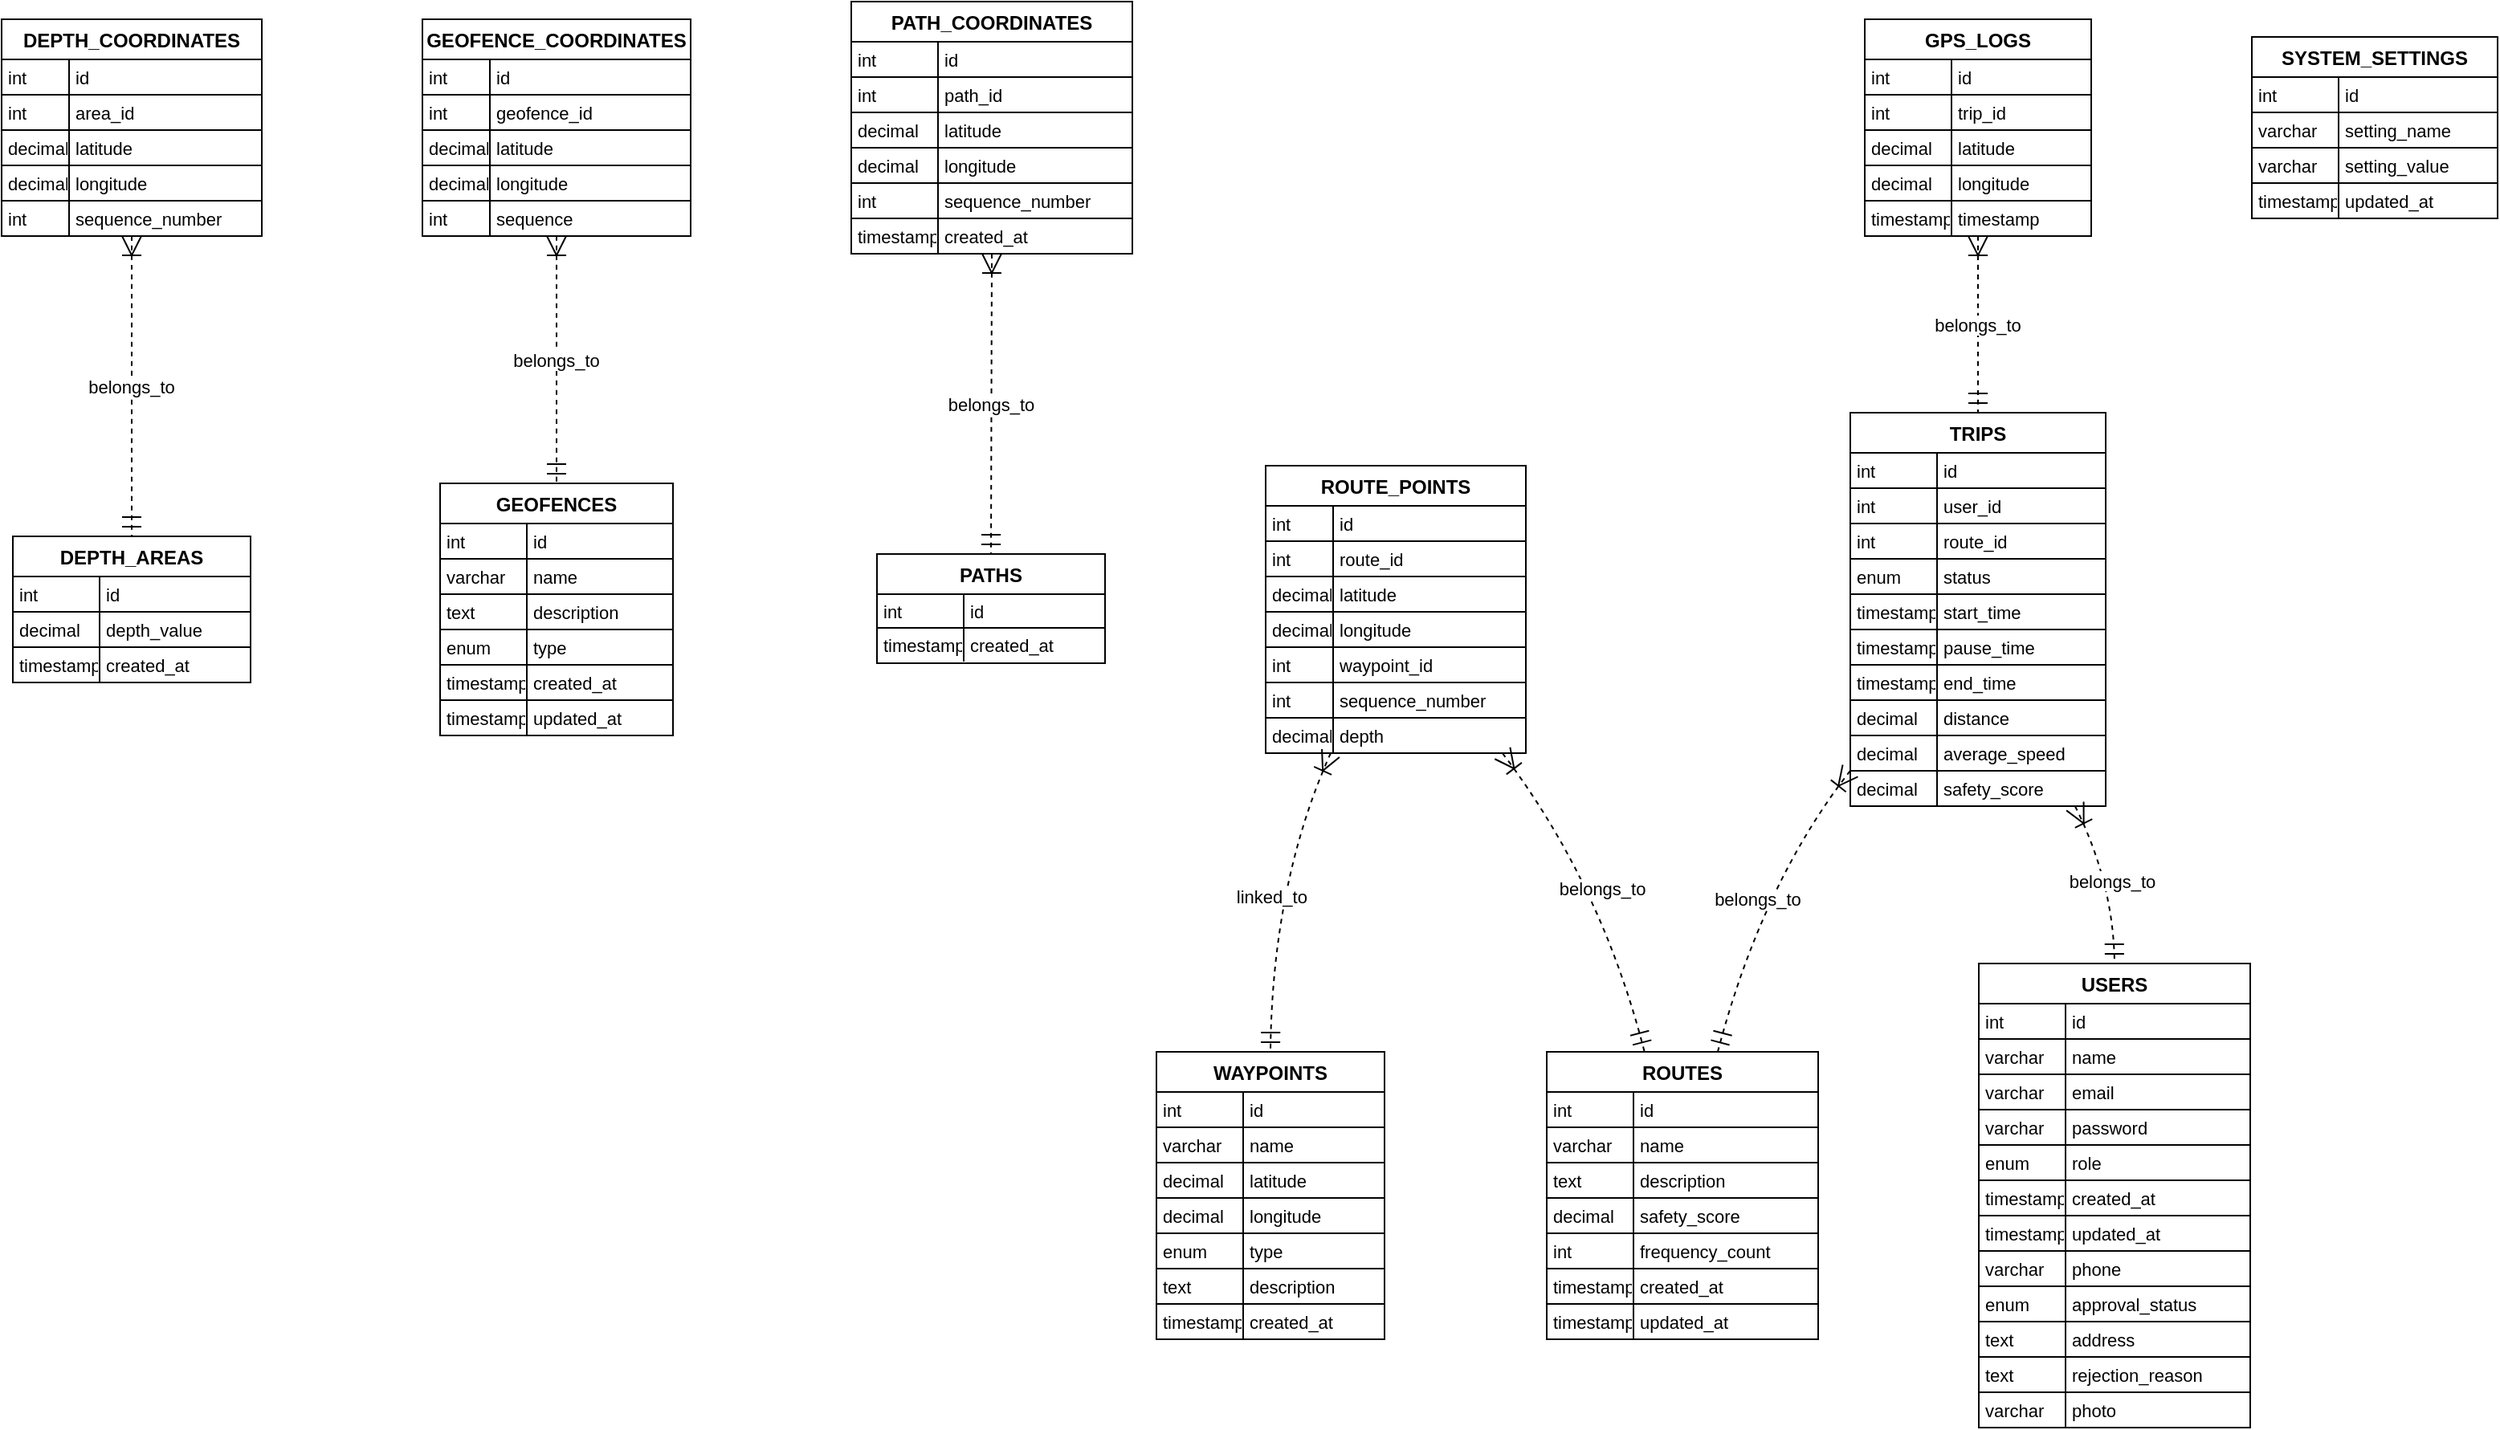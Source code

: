 <mxfile version="26.0.4">
  <diagram name="Page-1" id="DMUbacr2jc4u99fHg1ai">
    <mxGraphModel dx="1050" dy="522" grid="1" gridSize="10" guides="1" tooltips="1" connect="1" arrows="1" fold="1" page="1" pageScale="1" pageWidth="850" pageHeight="1100" math="0" shadow="0">
      <root>
        <mxCell id="0" />
        <mxCell id="1" parent="0" />
        <mxCell id="fCmMyijWZVC8BJxwTFxm-1" value="DEPTH_AREAS" style="shape=table;startSize=25;container=1;collapsible=0;childLayout=tableLayout;fixedRows=1;rowLines=1;fontStyle=1;align=center;resizeLast=1;" vertex="1" parent="1">
          <mxGeometry x="27" y="353" width="148" height="91" as="geometry" />
        </mxCell>
        <mxCell id="fCmMyijWZVC8BJxwTFxm-2" style="shape=tableRow;horizontal=0;startSize=0;swimlaneHead=0;swimlaneBody=0;fillColor=none;collapsible=0;dropTarget=0;points=[[0,0.5],[1,0.5]];portConstraint=eastwest;top=0;left=0;right=0;bottom=0;" vertex="1" parent="fCmMyijWZVC8BJxwTFxm-1">
          <mxGeometry y="25" width="148" height="22" as="geometry" />
        </mxCell>
        <mxCell id="fCmMyijWZVC8BJxwTFxm-3" value="int" style="shape=partialRectangle;connectable=0;fillColor=none;top=0;left=0;bottom=0;right=0;align=left;spacingLeft=2;overflow=hidden;fontSize=11;" vertex="1" parent="fCmMyijWZVC8BJxwTFxm-2">
          <mxGeometry width="54" height="22" as="geometry">
            <mxRectangle width="54" height="22" as="alternateBounds" />
          </mxGeometry>
        </mxCell>
        <mxCell id="fCmMyijWZVC8BJxwTFxm-4" value="id" style="shape=partialRectangle;connectable=0;fillColor=none;top=0;left=0;bottom=0;right=0;align=left;spacingLeft=2;overflow=hidden;fontSize=11;" vertex="1" parent="fCmMyijWZVC8BJxwTFxm-2">
          <mxGeometry x="54" width="94" height="22" as="geometry">
            <mxRectangle width="94" height="22" as="alternateBounds" />
          </mxGeometry>
        </mxCell>
        <mxCell id="fCmMyijWZVC8BJxwTFxm-5" style="shape=tableRow;horizontal=0;startSize=0;swimlaneHead=0;swimlaneBody=0;fillColor=none;collapsible=0;dropTarget=0;points=[[0,0.5],[1,0.5]];portConstraint=eastwest;top=0;left=0;right=0;bottom=0;" vertex="1" parent="fCmMyijWZVC8BJxwTFxm-1">
          <mxGeometry y="47" width="148" height="22" as="geometry" />
        </mxCell>
        <mxCell id="fCmMyijWZVC8BJxwTFxm-6" value="decimal" style="shape=partialRectangle;connectable=0;fillColor=none;top=0;left=0;bottom=0;right=0;align=left;spacingLeft=2;overflow=hidden;fontSize=11;" vertex="1" parent="fCmMyijWZVC8BJxwTFxm-5">
          <mxGeometry width="54" height="22" as="geometry">
            <mxRectangle width="54" height="22" as="alternateBounds" />
          </mxGeometry>
        </mxCell>
        <mxCell id="fCmMyijWZVC8BJxwTFxm-7" value="depth_value" style="shape=partialRectangle;connectable=0;fillColor=none;top=0;left=0;bottom=0;right=0;align=left;spacingLeft=2;overflow=hidden;fontSize=11;" vertex="1" parent="fCmMyijWZVC8BJxwTFxm-5">
          <mxGeometry x="54" width="94" height="22" as="geometry">
            <mxRectangle width="94" height="22" as="alternateBounds" />
          </mxGeometry>
        </mxCell>
        <mxCell id="fCmMyijWZVC8BJxwTFxm-8" style="shape=tableRow;horizontal=0;startSize=0;swimlaneHead=0;swimlaneBody=0;fillColor=none;collapsible=0;dropTarget=0;points=[[0,0.5],[1,0.5]];portConstraint=eastwest;top=0;left=0;right=0;bottom=0;" vertex="1" parent="fCmMyijWZVC8BJxwTFxm-1">
          <mxGeometry y="69" width="148" height="22" as="geometry" />
        </mxCell>
        <mxCell id="fCmMyijWZVC8BJxwTFxm-9" value="timestamp" style="shape=partialRectangle;connectable=0;fillColor=none;top=0;left=0;bottom=0;right=0;align=left;spacingLeft=2;overflow=hidden;fontSize=11;" vertex="1" parent="fCmMyijWZVC8BJxwTFxm-8">
          <mxGeometry width="54" height="22" as="geometry">
            <mxRectangle width="54" height="22" as="alternateBounds" />
          </mxGeometry>
        </mxCell>
        <mxCell id="fCmMyijWZVC8BJxwTFxm-10" value="created_at" style="shape=partialRectangle;connectable=0;fillColor=none;top=0;left=0;bottom=0;right=0;align=left;spacingLeft=2;overflow=hidden;fontSize=11;" vertex="1" parent="fCmMyijWZVC8BJxwTFxm-8">
          <mxGeometry x="54" width="94" height="22" as="geometry">
            <mxRectangle width="94" height="22" as="alternateBounds" />
          </mxGeometry>
        </mxCell>
        <mxCell id="fCmMyijWZVC8BJxwTFxm-11" value="DEPTH_COORDINATES" style="shape=table;startSize=25;container=1;collapsible=0;childLayout=tableLayout;fixedRows=1;rowLines=1;fontStyle=1;align=center;resizeLast=1;" vertex="1" parent="1">
          <mxGeometry x="20" y="31" width="162" height="135" as="geometry" />
        </mxCell>
        <mxCell id="fCmMyijWZVC8BJxwTFxm-12" style="shape=tableRow;horizontal=0;startSize=0;swimlaneHead=0;swimlaneBody=0;fillColor=none;collapsible=0;dropTarget=0;points=[[0,0.5],[1,0.5]];portConstraint=eastwest;top=0;left=0;right=0;bottom=0;" vertex="1" parent="fCmMyijWZVC8BJxwTFxm-11">
          <mxGeometry y="25" width="162" height="22" as="geometry" />
        </mxCell>
        <mxCell id="fCmMyijWZVC8BJxwTFxm-13" value="int" style="shape=partialRectangle;connectable=0;fillColor=none;top=0;left=0;bottom=0;right=0;align=left;spacingLeft=2;overflow=hidden;fontSize=11;" vertex="1" parent="fCmMyijWZVC8BJxwTFxm-12">
          <mxGeometry width="42" height="22" as="geometry">
            <mxRectangle width="42" height="22" as="alternateBounds" />
          </mxGeometry>
        </mxCell>
        <mxCell id="fCmMyijWZVC8BJxwTFxm-14" value="id" style="shape=partialRectangle;connectable=0;fillColor=none;top=0;left=0;bottom=0;right=0;align=left;spacingLeft=2;overflow=hidden;fontSize=11;" vertex="1" parent="fCmMyijWZVC8BJxwTFxm-12">
          <mxGeometry x="42" width="120" height="22" as="geometry">
            <mxRectangle width="120" height="22" as="alternateBounds" />
          </mxGeometry>
        </mxCell>
        <mxCell id="fCmMyijWZVC8BJxwTFxm-15" style="shape=tableRow;horizontal=0;startSize=0;swimlaneHead=0;swimlaneBody=0;fillColor=none;collapsible=0;dropTarget=0;points=[[0,0.5],[1,0.5]];portConstraint=eastwest;top=0;left=0;right=0;bottom=0;" vertex="1" parent="fCmMyijWZVC8BJxwTFxm-11">
          <mxGeometry y="47" width="162" height="22" as="geometry" />
        </mxCell>
        <mxCell id="fCmMyijWZVC8BJxwTFxm-16" value="int" style="shape=partialRectangle;connectable=0;fillColor=none;top=0;left=0;bottom=0;right=0;align=left;spacingLeft=2;overflow=hidden;fontSize=11;" vertex="1" parent="fCmMyijWZVC8BJxwTFxm-15">
          <mxGeometry width="42" height="22" as="geometry">
            <mxRectangle width="42" height="22" as="alternateBounds" />
          </mxGeometry>
        </mxCell>
        <mxCell id="fCmMyijWZVC8BJxwTFxm-17" value="area_id" style="shape=partialRectangle;connectable=0;fillColor=none;top=0;left=0;bottom=0;right=0;align=left;spacingLeft=2;overflow=hidden;fontSize=11;" vertex="1" parent="fCmMyijWZVC8BJxwTFxm-15">
          <mxGeometry x="42" width="120" height="22" as="geometry">
            <mxRectangle width="120" height="22" as="alternateBounds" />
          </mxGeometry>
        </mxCell>
        <mxCell id="fCmMyijWZVC8BJxwTFxm-18" style="shape=tableRow;horizontal=0;startSize=0;swimlaneHead=0;swimlaneBody=0;fillColor=none;collapsible=0;dropTarget=0;points=[[0,0.5],[1,0.5]];portConstraint=eastwest;top=0;left=0;right=0;bottom=0;" vertex="1" parent="fCmMyijWZVC8BJxwTFxm-11">
          <mxGeometry y="69" width="162" height="22" as="geometry" />
        </mxCell>
        <mxCell id="fCmMyijWZVC8BJxwTFxm-19" value="decimal" style="shape=partialRectangle;connectable=0;fillColor=none;top=0;left=0;bottom=0;right=0;align=left;spacingLeft=2;overflow=hidden;fontSize=11;" vertex="1" parent="fCmMyijWZVC8BJxwTFxm-18">
          <mxGeometry width="42" height="22" as="geometry">
            <mxRectangle width="42" height="22" as="alternateBounds" />
          </mxGeometry>
        </mxCell>
        <mxCell id="fCmMyijWZVC8BJxwTFxm-20" value="latitude" style="shape=partialRectangle;connectable=0;fillColor=none;top=0;left=0;bottom=0;right=0;align=left;spacingLeft=2;overflow=hidden;fontSize=11;" vertex="1" parent="fCmMyijWZVC8BJxwTFxm-18">
          <mxGeometry x="42" width="120" height="22" as="geometry">
            <mxRectangle width="120" height="22" as="alternateBounds" />
          </mxGeometry>
        </mxCell>
        <mxCell id="fCmMyijWZVC8BJxwTFxm-21" style="shape=tableRow;horizontal=0;startSize=0;swimlaneHead=0;swimlaneBody=0;fillColor=none;collapsible=0;dropTarget=0;points=[[0,0.5],[1,0.5]];portConstraint=eastwest;top=0;left=0;right=0;bottom=0;" vertex="1" parent="fCmMyijWZVC8BJxwTFxm-11">
          <mxGeometry y="91" width="162" height="22" as="geometry" />
        </mxCell>
        <mxCell id="fCmMyijWZVC8BJxwTFxm-22" value="decimal" style="shape=partialRectangle;connectable=0;fillColor=none;top=0;left=0;bottom=0;right=0;align=left;spacingLeft=2;overflow=hidden;fontSize=11;" vertex="1" parent="fCmMyijWZVC8BJxwTFxm-21">
          <mxGeometry width="42" height="22" as="geometry">
            <mxRectangle width="42" height="22" as="alternateBounds" />
          </mxGeometry>
        </mxCell>
        <mxCell id="fCmMyijWZVC8BJxwTFxm-23" value="longitude" style="shape=partialRectangle;connectable=0;fillColor=none;top=0;left=0;bottom=0;right=0;align=left;spacingLeft=2;overflow=hidden;fontSize=11;" vertex="1" parent="fCmMyijWZVC8BJxwTFxm-21">
          <mxGeometry x="42" width="120" height="22" as="geometry">
            <mxRectangle width="120" height="22" as="alternateBounds" />
          </mxGeometry>
        </mxCell>
        <mxCell id="fCmMyijWZVC8BJxwTFxm-24" style="shape=tableRow;horizontal=0;startSize=0;swimlaneHead=0;swimlaneBody=0;fillColor=none;collapsible=0;dropTarget=0;points=[[0,0.5],[1,0.5]];portConstraint=eastwest;top=0;left=0;right=0;bottom=0;" vertex="1" parent="fCmMyijWZVC8BJxwTFxm-11">
          <mxGeometry y="113" width="162" height="22" as="geometry" />
        </mxCell>
        <mxCell id="fCmMyijWZVC8BJxwTFxm-25" value="int" style="shape=partialRectangle;connectable=0;fillColor=none;top=0;left=0;bottom=0;right=0;align=left;spacingLeft=2;overflow=hidden;fontSize=11;" vertex="1" parent="fCmMyijWZVC8BJxwTFxm-24">
          <mxGeometry width="42" height="22" as="geometry">
            <mxRectangle width="42" height="22" as="alternateBounds" />
          </mxGeometry>
        </mxCell>
        <mxCell id="fCmMyijWZVC8BJxwTFxm-26" value="sequence_number" style="shape=partialRectangle;connectable=0;fillColor=none;top=0;left=0;bottom=0;right=0;align=left;spacingLeft=2;overflow=hidden;fontSize=11;" vertex="1" parent="fCmMyijWZVC8BJxwTFxm-24">
          <mxGeometry x="42" width="120" height="22" as="geometry">
            <mxRectangle width="120" height="22" as="alternateBounds" />
          </mxGeometry>
        </mxCell>
        <mxCell id="fCmMyijWZVC8BJxwTFxm-27" value="GEOFENCES" style="shape=table;startSize=25;container=1;collapsible=0;childLayout=tableLayout;fixedRows=1;rowLines=1;fontStyle=1;align=center;resizeLast=1;" vertex="1" parent="1">
          <mxGeometry x="293" y="320" width="145" height="157" as="geometry" />
        </mxCell>
        <mxCell id="fCmMyijWZVC8BJxwTFxm-28" style="shape=tableRow;horizontal=0;startSize=0;swimlaneHead=0;swimlaneBody=0;fillColor=none;collapsible=0;dropTarget=0;points=[[0,0.5],[1,0.5]];portConstraint=eastwest;top=0;left=0;right=0;bottom=0;" vertex="1" parent="fCmMyijWZVC8BJxwTFxm-27">
          <mxGeometry y="25" width="145" height="22" as="geometry" />
        </mxCell>
        <mxCell id="fCmMyijWZVC8BJxwTFxm-29" value="int" style="shape=partialRectangle;connectable=0;fillColor=none;top=0;left=0;bottom=0;right=0;align=left;spacingLeft=2;overflow=hidden;fontSize=11;" vertex="1" parent="fCmMyijWZVC8BJxwTFxm-28">
          <mxGeometry width="54" height="22" as="geometry">
            <mxRectangle width="54" height="22" as="alternateBounds" />
          </mxGeometry>
        </mxCell>
        <mxCell id="fCmMyijWZVC8BJxwTFxm-30" value="id" style="shape=partialRectangle;connectable=0;fillColor=none;top=0;left=0;bottom=0;right=0;align=left;spacingLeft=2;overflow=hidden;fontSize=11;" vertex="1" parent="fCmMyijWZVC8BJxwTFxm-28">
          <mxGeometry x="54" width="91" height="22" as="geometry">
            <mxRectangle width="91" height="22" as="alternateBounds" />
          </mxGeometry>
        </mxCell>
        <mxCell id="fCmMyijWZVC8BJxwTFxm-31" style="shape=tableRow;horizontal=0;startSize=0;swimlaneHead=0;swimlaneBody=0;fillColor=none;collapsible=0;dropTarget=0;points=[[0,0.5],[1,0.5]];portConstraint=eastwest;top=0;left=0;right=0;bottom=0;" vertex="1" parent="fCmMyijWZVC8BJxwTFxm-27">
          <mxGeometry y="47" width="145" height="22" as="geometry" />
        </mxCell>
        <mxCell id="fCmMyijWZVC8BJxwTFxm-32" value="varchar" style="shape=partialRectangle;connectable=0;fillColor=none;top=0;left=0;bottom=0;right=0;align=left;spacingLeft=2;overflow=hidden;fontSize=11;" vertex="1" parent="fCmMyijWZVC8BJxwTFxm-31">
          <mxGeometry width="54" height="22" as="geometry">
            <mxRectangle width="54" height="22" as="alternateBounds" />
          </mxGeometry>
        </mxCell>
        <mxCell id="fCmMyijWZVC8BJxwTFxm-33" value="name" style="shape=partialRectangle;connectable=0;fillColor=none;top=0;left=0;bottom=0;right=0;align=left;spacingLeft=2;overflow=hidden;fontSize=11;" vertex="1" parent="fCmMyijWZVC8BJxwTFxm-31">
          <mxGeometry x="54" width="91" height="22" as="geometry">
            <mxRectangle width="91" height="22" as="alternateBounds" />
          </mxGeometry>
        </mxCell>
        <mxCell id="fCmMyijWZVC8BJxwTFxm-34" style="shape=tableRow;horizontal=0;startSize=0;swimlaneHead=0;swimlaneBody=0;fillColor=none;collapsible=0;dropTarget=0;points=[[0,0.5],[1,0.5]];portConstraint=eastwest;top=0;left=0;right=0;bottom=0;" vertex="1" parent="fCmMyijWZVC8BJxwTFxm-27">
          <mxGeometry y="69" width="145" height="22" as="geometry" />
        </mxCell>
        <mxCell id="fCmMyijWZVC8BJxwTFxm-35" value="text" style="shape=partialRectangle;connectable=0;fillColor=none;top=0;left=0;bottom=0;right=0;align=left;spacingLeft=2;overflow=hidden;fontSize=11;" vertex="1" parent="fCmMyijWZVC8BJxwTFxm-34">
          <mxGeometry width="54" height="22" as="geometry">
            <mxRectangle width="54" height="22" as="alternateBounds" />
          </mxGeometry>
        </mxCell>
        <mxCell id="fCmMyijWZVC8BJxwTFxm-36" value="description" style="shape=partialRectangle;connectable=0;fillColor=none;top=0;left=0;bottom=0;right=0;align=left;spacingLeft=2;overflow=hidden;fontSize=11;" vertex="1" parent="fCmMyijWZVC8BJxwTFxm-34">
          <mxGeometry x="54" width="91" height="22" as="geometry">
            <mxRectangle width="91" height="22" as="alternateBounds" />
          </mxGeometry>
        </mxCell>
        <mxCell id="fCmMyijWZVC8BJxwTFxm-37" style="shape=tableRow;horizontal=0;startSize=0;swimlaneHead=0;swimlaneBody=0;fillColor=none;collapsible=0;dropTarget=0;points=[[0,0.5],[1,0.5]];portConstraint=eastwest;top=0;left=0;right=0;bottom=0;" vertex="1" parent="fCmMyijWZVC8BJxwTFxm-27">
          <mxGeometry y="91" width="145" height="22" as="geometry" />
        </mxCell>
        <mxCell id="fCmMyijWZVC8BJxwTFxm-38" value="enum" style="shape=partialRectangle;connectable=0;fillColor=none;top=0;left=0;bottom=0;right=0;align=left;spacingLeft=2;overflow=hidden;fontSize=11;" vertex="1" parent="fCmMyijWZVC8BJxwTFxm-37">
          <mxGeometry width="54" height="22" as="geometry">
            <mxRectangle width="54" height="22" as="alternateBounds" />
          </mxGeometry>
        </mxCell>
        <mxCell id="fCmMyijWZVC8BJxwTFxm-39" value="type" style="shape=partialRectangle;connectable=0;fillColor=none;top=0;left=0;bottom=0;right=0;align=left;spacingLeft=2;overflow=hidden;fontSize=11;" vertex="1" parent="fCmMyijWZVC8BJxwTFxm-37">
          <mxGeometry x="54" width="91" height="22" as="geometry">
            <mxRectangle width="91" height="22" as="alternateBounds" />
          </mxGeometry>
        </mxCell>
        <mxCell id="fCmMyijWZVC8BJxwTFxm-40" style="shape=tableRow;horizontal=0;startSize=0;swimlaneHead=0;swimlaneBody=0;fillColor=none;collapsible=0;dropTarget=0;points=[[0,0.5],[1,0.5]];portConstraint=eastwest;top=0;left=0;right=0;bottom=0;" vertex="1" parent="fCmMyijWZVC8BJxwTFxm-27">
          <mxGeometry y="113" width="145" height="22" as="geometry" />
        </mxCell>
        <mxCell id="fCmMyijWZVC8BJxwTFxm-41" value="timestamp" style="shape=partialRectangle;connectable=0;fillColor=none;top=0;left=0;bottom=0;right=0;align=left;spacingLeft=2;overflow=hidden;fontSize=11;" vertex="1" parent="fCmMyijWZVC8BJxwTFxm-40">
          <mxGeometry width="54" height="22" as="geometry">
            <mxRectangle width="54" height="22" as="alternateBounds" />
          </mxGeometry>
        </mxCell>
        <mxCell id="fCmMyijWZVC8BJxwTFxm-42" value="created_at" style="shape=partialRectangle;connectable=0;fillColor=none;top=0;left=0;bottom=0;right=0;align=left;spacingLeft=2;overflow=hidden;fontSize=11;" vertex="1" parent="fCmMyijWZVC8BJxwTFxm-40">
          <mxGeometry x="54" width="91" height="22" as="geometry">
            <mxRectangle width="91" height="22" as="alternateBounds" />
          </mxGeometry>
        </mxCell>
        <mxCell id="fCmMyijWZVC8BJxwTFxm-43" style="shape=tableRow;horizontal=0;startSize=0;swimlaneHead=0;swimlaneBody=0;fillColor=none;collapsible=0;dropTarget=0;points=[[0,0.5],[1,0.5]];portConstraint=eastwest;top=0;left=0;right=0;bottom=0;" vertex="1" parent="fCmMyijWZVC8BJxwTFxm-27">
          <mxGeometry y="135" width="145" height="22" as="geometry" />
        </mxCell>
        <mxCell id="fCmMyijWZVC8BJxwTFxm-44" value="timestamp" style="shape=partialRectangle;connectable=0;fillColor=none;top=0;left=0;bottom=0;right=0;align=left;spacingLeft=2;overflow=hidden;fontSize=11;" vertex="1" parent="fCmMyijWZVC8BJxwTFxm-43">
          <mxGeometry width="54" height="22" as="geometry">
            <mxRectangle width="54" height="22" as="alternateBounds" />
          </mxGeometry>
        </mxCell>
        <mxCell id="fCmMyijWZVC8BJxwTFxm-45" value="updated_at" style="shape=partialRectangle;connectable=0;fillColor=none;top=0;left=0;bottom=0;right=0;align=left;spacingLeft=2;overflow=hidden;fontSize=11;" vertex="1" parent="fCmMyijWZVC8BJxwTFxm-43">
          <mxGeometry x="54" width="91" height="22" as="geometry">
            <mxRectangle width="91" height="22" as="alternateBounds" />
          </mxGeometry>
        </mxCell>
        <mxCell id="fCmMyijWZVC8BJxwTFxm-46" value="GEOFENCE_COORDINATES" style="shape=table;startSize=25;container=1;collapsible=0;childLayout=tableLayout;fixedRows=1;rowLines=1;fontStyle=1;align=center;resizeLast=1;" vertex="1" parent="1">
          <mxGeometry x="282" y="31" width="167" height="135" as="geometry" />
        </mxCell>
        <mxCell id="fCmMyijWZVC8BJxwTFxm-47" style="shape=tableRow;horizontal=0;startSize=0;swimlaneHead=0;swimlaneBody=0;fillColor=none;collapsible=0;dropTarget=0;points=[[0,0.5],[1,0.5]];portConstraint=eastwest;top=0;left=0;right=0;bottom=0;" vertex="1" parent="fCmMyijWZVC8BJxwTFxm-46">
          <mxGeometry y="25" width="167" height="22" as="geometry" />
        </mxCell>
        <mxCell id="fCmMyijWZVC8BJxwTFxm-48" value="int" style="shape=partialRectangle;connectable=0;fillColor=none;top=0;left=0;bottom=0;right=0;align=left;spacingLeft=2;overflow=hidden;fontSize=11;" vertex="1" parent="fCmMyijWZVC8BJxwTFxm-47">
          <mxGeometry width="42" height="22" as="geometry">
            <mxRectangle width="42" height="22" as="alternateBounds" />
          </mxGeometry>
        </mxCell>
        <mxCell id="fCmMyijWZVC8BJxwTFxm-49" value="id" style="shape=partialRectangle;connectable=0;fillColor=none;top=0;left=0;bottom=0;right=0;align=left;spacingLeft=2;overflow=hidden;fontSize=11;" vertex="1" parent="fCmMyijWZVC8BJxwTFxm-47">
          <mxGeometry x="42" width="125" height="22" as="geometry">
            <mxRectangle width="125" height="22" as="alternateBounds" />
          </mxGeometry>
        </mxCell>
        <mxCell id="fCmMyijWZVC8BJxwTFxm-50" style="shape=tableRow;horizontal=0;startSize=0;swimlaneHead=0;swimlaneBody=0;fillColor=none;collapsible=0;dropTarget=0;points=[[0,0.5],[1,0.5]];portConstraint=eastwest;top=0;left=0;right=0;bottom=0;" vertex="1" parent="fCmMyijWZVC8BJxwTFxm-46">
          <mxGeometry y="47" width="167" height="22" as="geometry" />
        </mxCell>
        <mxCell id="fCmMyijWZVC8BJxwTFxm-51" value="int" style="shape=partialRectangle;connectable=0;fillColor=none;top=0;left=0;bottom=0;right=0;align=left;spacingLeft=2;overflow=hidden;fontSize=11;" vertex="1" parent="fCmMyijWZVC8BJxwTFxm-50">
          <mxGeometry width="42" height="22" as="geometry">
            <mxRectangle width="42" height="22" as="alternateBounds" />
          </mxGeometry>
        </mxCell>
        <mxCell id="fCmMyijWZVC8BJxwTFxm-52" value="geofence_id" style="shape=partialRectangle;connectable=0;fillColor=none;top=0;left=0;bottom=0;right=0;align=left;spacingLeft=2;overflow=hidden;fontSize=11;" vertex="1" parent="fCmMyijWZVC8BJxwTFxm-50">
          <mxGeometry x="42" width="125" height="22" as="geometry">
            <mxRectangle width="125" height="22" as="alternateBounds" />
          </mxGeometry>
        </mxCell>
        <mxCell id="fCmMyijWZVC8BJxwTFxm-53" style="shape=tableRow;horizontal=0;startSize=0;swimlaneHead=0;swimlaneBody=0;fillColor=none;collapsible=0;dropTarget=0;points=[[0,0.5],[1,0.5]];portConstraint=eastwest;top=0;left=0;right=0;bottom=0;" vertex="1" parent="fCmMyijWZVC8BJxwTFxm-46">
          <mxGeometry y="69" width="167" height="22" as="geometry" />
        </mxCell>
        <mxCell id="fCmMyijWZVC8BJxwTFxm-54" value="decimal" style="shape=partialRectangle;connectable=0;fillColor=none;top=0;left=0;bottom=0;right=0;align=left;spacingLeft=2;overflow=hidden;fontSize=11;" vertex="1" parent="fCmMyijWZVC8BJxwTFxm-53">
          <mxGeometry width="42" height="22" as="geometry">
            <mxRectangle width="42" height="22" as="alternateBounds" />
          </mxGeometry>
        </mxCell>
        <mxCell id="fCmMyijWZVC8BJxwTFxm-55" value="latitude" style="shape=partialRectangle;connectable=0;fillColor=none;top=0;left=0;bottom=0;right=0;align=left;spacingLeft=2;overflow=hidden;fontSize=11;" vertex="1" parent="fCmMyijWZVC8BJxwTFxm-53">
          <mxGeometry x="42" width="125" height="22" as="geometry">
            <mxRectangle width="125" height="22" as="alternateBounds" />
          </mxGeometry>
        </mxCell>
        <mxCell id="fCmMyijWZVC8BJxwTFxm-56" style="shape=tableRow;horizontal=0;startSize=0;swimlaneHead=0;swimlaneBody=0;fillColor=none;collapsible=0;dropTarget=0;points=[[0,0.5],[1,0.5]];portConstraint=eastwest;top=0;left=0;right=0;bottom=0;" vertex="1" parent="fCmMyijWZVC8BJxwTFxm-46">
          <mxGeometry y="91" width="167" height="22" as="geometry" />
        </mxCell>
        <mxCell id="fCmMyijWZVC8BJxwTFxm-57" value="decimal" style="shape=partialRectangle;connectable=0;fillColor=none;top=0;left=0;bottom=0;right=0;align=left;spacingLeft=2;overflow=hidden;fontSize=11;" vertex="1" parent="fCmMyijWZVC8BJxwTFxm-56">
          <mxGeometry width="42" height="22" as="geometry">
            <mxRectangle width="42" height="22" as="alternateBounds" />
          </mxGeometry>
        </mxCell>
        <mxCell id="fCmMyijWZVC8BJxwTFxm-58" value="longitude" style="shape=partialRectangle;connectable=0;fillColor=none;top=0;left=0;bottom=0;right=0;align=left;spacingLeft=2;overflow=hidden;fontSize=11;" vertex="1" parent="fCmMyijWZVC8BJxwTFxm-56">
          <mxGeometry x="42" width="125" height="22" as="geometry">
            <mxRectangle width="125" height="22" as="alternateBounds" />
          </mxGeometry>
        </mxCell>
        <mxCell id="fCmMyijWZVC8BJxwTFxm-59" style="shape=tableRow;horizontal=0;startSize=0;swimlaneHead=0;swimlaneBody=0;fillColor=none;collapsible=0;dropTarget=0;points=[[0,0.5],[1,0.5]];portConstraint=eastwest;top=0;left=0;right=0;bottom=0;" vertex="1" parent="fCmMyijWZVC8BJxwTFxm-46">
          <mxGeometry y="113" width="167" height="22" as="geometry" />
        </mxCell>
        <mxCell id="fCmMyijWZVC8BJxwTFxm-60" value="int" style="shape=partialRectangle;connectable=0;fillColor=none;top=0;left=0;bottom=0;right=0;align=left;spacingLeft=2;overflow=hidden;fontSize=11;" vertex="1" parent="fCmMyijWZVC8BJxwTFxm-59">
          <mxGeometry width="42" height="22" as="geometry">
            <mxRectangle width="42" height="22" as="alternateBounds" />
          </mxGeometry>
        </mxCell>
        <mxCell id="fCmMyijWZVC8BJxwTFxm-61" value="sequence" style="shape=partialRectangle;connectable=0;fillColor=none;top=0;left=0;bottom=0;right=0;align=left;spacingLeft=2;overflow=hidden;fontSize=11;" vertex="1" parent="fCmMyijWZVC8BJxwTFxm-59">
          <mxGeometry x="42" width="125" height="22" as="geometry">
            <mxRectangle width="125" height="22" as="alternateBounds" />
          </mxGeometry>
        </mxCell>
        <mxCell id="fCmMyijWZVC8BJxwTFxm-62" value="GPS_LOGS" style="shape=table;startSize=25;container=1;collapsible=0;childLayout=tableLayout;fixedRows=1;rowLines=1;fontStyle=1;align=center;resizeLast=1;" vertex="1" parent="1">
          <mxGeometry x="1180" y="31" width="141" height="135" as="geometry" />
        </mxCell>
        <mxCell id="fCmMyijWZVC8BJxwTFxm-63" style="shape=tableRow;horizontal=0;startSize=0;swimlaneHead=0;swimlaneBody=0;fillColor=none;collapsible=0;dropTarget=0;points=[[0,0.5],[1,0.5]];portConstraint=eastwest;top=0;left=0;right=0;bottom=0;" vertex="1" parent="fCmMyijWZVC8BJxwTFxm-62">
          <mxGeometry y="25" width="141" height="22" as="geometry" />
        </mxCell>
        <mxCell id="fCmMyijWZVC8BJxwTFxm-64" value="int" style="shape=partialRectangle;connectable=0;fillColor=none;top=0;left=0;bottom=0;right=0;align=left;spacingLeft=2;overflow=hidden;fontSize=11;" vertex="1" parent="fCmMyijWZVC8BJxwTFxm-63">
          <mxGeometry width="54" height="22" as="geometry">
            <mxRectangle width="54" height="22" as="alternateBounds" />
          </mxGeometry>
        </mxCell>
        <mxCell id="fCmMyijWZVC8BJxwTFxm-65" value="id" style="shape=partialRectangle;connectable=0;fillColor=none;top=0;left=0;bottom=0;right=0;align=left;spacingLeft=2;overflow=hidden;fontSize=11;" vertex="1" parent="fCmMyijWZVC8BJxwTFxm-63">
          <mxGeometry x="54" width="87" height="22" as="geometry">
            <mxRectangle width="87" height="22" as="alternateBounds" />
          </mxGeometry>
        </mxCell>
        <mxCell id="fCmMyijWZVC8BJxwTFxm-66" style="shape=tableRow;horizontal=0;startSize=0;swimlaneHead=0;swimlaneBody=0;fillColor=none;collapsible=0;dropTarget=0;points=[[0,0.5],[1,0.5]];portConstraint=eastwest;top=0;left=0;right=0;bottom=0;" vertex="1" parent="fCmMyijWZVC8BJxwTFxm-62">
          <mxGeometry y="47" width="141" height="22" as="geometry" />
        </mxCell>
        <mxCell id="fCmMyijWZVC8BJxwTFxm-67" value="int" style="shape=partialRectangle;connectable=0;fillColor=none;top=0;left=0;bottom=0;right=0;align=left;spacingLeft=2;overflow=hidden;fontSize=11;" vertex="1" parent="fCmMyijWZVC8BJxwTFxm-66">
          <mxGeometry width="54" height="22" as="geometry">
            <mxRectangle width="54" height="22" as="alternateBounds" />
          </mxGeometry>
        </mxCell>
        <mxCell id="fCmMyijWZVC8BJxwTFxm-68" value="trip_id" style="shape=partialRectangle;connectable=0;fillColor=none;top=0;left=0;bottom=0;right=0;align=left;spacingLeft=2;overflow=hidden;fontSize=11;" vertex="1" parent="fCmMyijWZVC8BJxwTFxm-66">
          <mxGeometry x="54" width="87" height="22" as="geometry">
            <mxRectangle width="87" height="22" as="alternateBounds" />
          </mxGeometry>
        </mxCell>
        <mxCell id="fCmMyijWZVC8BJxwTFxm-69" style="shape=tableRow;horizontal=0;startSize=0;swimlaneHead=0;swimlaneBody=0;fillColor=none;collapsible=0;dropTarget=0;points=[[0,0.5],[1,0.5]];portConstraint=eastwest;top=0;left=0;right=0;bottom=0;" vertex="1" parent="fCmMyijWZVC8BJxwTFxm-62">
          <mxGeometry y="69" width="141" height="22" as="geometry" />
        </mxCell>
        <mxCell id="fCmMyijWZVC8BJxwTFxm-70" value="decimal" style="shape=partialRectangle;connectable=0;fillColor=none;top=0;left=0;bottom=0;right=0;align=left;spacingLeft=2;overflow=hidden;fontSize=11;" vertex="1" parent="fCmMyijWZVC8BJxwTFxm-69">
          <mxGeometry width="54" height="22" as="geometry">
            <mxRectangle width="54" height="22" as="alternateBounds" />
          </mxGeometry>
        </mxCell>
        <mxCell id="fCmMyijWZVC8BJxwTFxm-71" value="latitude" style="shape=partialRectangle;connectable=0;fillColor=none;top=0;left=0;bottom=0;right=0;align=left;spacingLeft=2;overflow=hidden;fontSize=11;" vertex="1" parent="fCmMyijWZVC8BJxwTFxm-69">
          <mxGeometry x="54" width="87" height="22" as="geometry">
            <mxRectangle width="87" height="22" as="alternateBounds" />
          </mxGeometry>
        </mxCell>
        <mxCell id="fCmMyijWZVC8BJxwTFxm-72" style="shape=tableRow;horizontal=0;startSize=0;swimlaneHead=0;swimlaneBody=0;fillColor=none;collapsible=0;dropTarget=0;points=[[0,0.5],[1,0.5]];portConstraint=eastwest;top=0;left=0;right=0;bottom=0;" vertex="1" parent="fCmMyijWZVC8BJxwTFxm-62">
          <mxGeometry y="91" width="141" height="22" as="geometry" />
        </mxCell>
        <mxCell id="fCmMyijWZVC8BJxwTFxm-73" value="decimal" style="shape=partialRectangle;connectable=0;fillColor=none;top=0;left=0;bottom=0;right=0;align=left;spacingLeft=2;overflow=hidden;fontSize=11;" vertex="1" parent="fCmMyijWZVC8BJxwTFxm-72">
          <mxGeometry width="54" height="22" as="geometry">
            <mxRectangle width="54" height="22" as="alternateBounds" />
          </mxGeometry>
        </mxCell>
        <mxCell id="fCmMyijWZVC8BJxwTFxm-74" value="longitude" style="shape=partialRectangle;connectable=0;fillColor=none;top=0;left=0;bottom=0;right=0;align=left;spacingLeft=2;overflow=hidden;fontSize=11;" vertex="1" parent="fCmMyijWZVC8BJxwTFxm-72">
          <mxGeometry x="54" width="87" height="22" as="geometry">
            <mxRectangle width="87" height="22" as="alternateBounds" />
          </mxGeometry>
        </mxCell>
        <mxCell id="fCmMyijWZVC8BJxwTFxm-75" style="shape=tableRow;horizontal=0;startSize=0;swimlaneHead=0;swimlaneBody=0;fillColor=none;collapsible=0;dropTarget=0;points=[[0,0.5],[1,0.5]];portConstraint=eastwest;top=0;left=0;right=0;bottom=0;" vertex="1" parent="fCmMyijWZVC8BJxwTFxm-62">
          <mxGeometry y="113" width="141" height="22" as="geometry" />
        </mxCell>
        <mxCell id="fCmMyijWZVC8BJxwTFxm-76" value="timestamp" style="shape=partialRectangle;connectable=0;fillColor=none;top=0;left=0;bottom=0;right=0;align=left;spacingLeft=2;overflow=hidden;fontSize=11;" vertex="1" parent="fCmMyijWZVC8BJxwTFxm-75">
          <mxGeometry width="54" height="22" as="geometry">
            <mxRectangle width="54" height="22" as="alternateBounds" />
          </mxGeometry>
        </mxCell>
        <mxCell id="fCmMyijWZVC8BJxwTFxm-77" value="timestamp" style="shape=partialRectangle;connectable=0;fillColor=none;top=0;left=0;bottom=0;right=0;align=left;spacingLeft=2;overflow=hidden;fontSize=11;" vertex="1" parent="fCmMyijWZVC8BJxwTFxm-75">
          <mxGeometry x="54" width="87" height="22" as="geometry">
            <mxRectangle width="87" height="22" as="alternateBounds" />
          </mxGeometry>
        </mxCell>
        <mxCell id="fCmMyijWZVC8BJxwTFxm-78" value="PATHS" style="shape=table;startSize=25;container=1;collapsible=0;childLayout=tableLayout;fixedRows=1;rowLines=1;fontStyle=1;align=center;resizeLast=1;" vertex="1" parent="1">
          <mxGeometry x="565" y="364" width="142" height="68" as="geometry" />
        </mxCell>
        <mxCell id="fCmMyijWZVC8BJxwTFxm-79" style="shape=tableRow;horizontal=0;startSize=0;swimlaneHead=0;swimlaneBody=0;fillColor=none;collapsible=0;dropTarget=0;points=[[0,0.5],[1,0.5]];portConstraint=eastwest;top=0;left=0;right=0;bottom=0;" vertex="1" parent="fCmMyijWZVC8BJxwTFxm-78">
          <mxGeometry y="25" width="142" height="21" as="geometry" />
        </mxCell>
        <mxCell id="fCmMyijWZVC8BJxwTFxm-80" value="int" style="shape=partialRectangle;connectable=0;fillColor=none;top=0;left=0;bottom=0;right=0;align=left;spacingLeft=2;overflow=hidden;fontSize=11;" vertex="1" parent="fCmMyijWZVC8BJxwTFxm-79">
          <mxGeometry width="54" height="21" as="geometry">
            <mxRectangle width="54" height="21" as="alternateBounds" />
          </mxGeometry>
        </mxCell>
        <mxCell id="fCmMyijWZVC8BJxwTFxm-81" value="id" style="shape=partialRectangle;connectable=0;fillColor=none;top=0;left=0;bottom=0;right=0;align=left;spacingLeft=2;overflow=hidden;fontSize=11;" vertex="1" parent="fCmMyijWZVC8BJxwTFxm-79">
          <mxGeometry x="54" width="88" height="21" as="geometry">
            <mxRectangle width="88" height="21" as="alternateBounds" />
          </mxGeometry>
        </mxCell>
        <mxCell id="fCmMyijWZVC8BJxwTFxm-82" style="shape=tableRow;horizontal=0;startSize=0;swimlaneHead=0;swimlaneBody=0;fillColor=none;collapsible=0;dropTarget=0;points=[[0,0.5],[1,0.5]];portConstraint=eastwest;top=0;left=0;right=0;bottom=0;" vertex="1" parent="fCmMyijWZVC8BJxwTFxm-78">
          <mxGeometry y="46" width="142" height="21" as="geometry" />
        </mxCell>
        <mxCell id="fCmMyijWZVC8BJxwTFxm-83" value="timestamp" style="shape=partialRectangle;connectable=0;fillColor=none;top=0;left=0;bottom=0;right=0;align=left;spacingLeft=2;overflow=hidden;fontSize=11;" vertex="1" parent="fCmMyijWZVC8BJxwTFxm-82">
          <mxGeometry width="54" height="21" as="geometry">
            <mxRectangle width="54" height="21" as="alternateBounds" />
          </mxGeometry>
        </mxCell>
        <mxCell id="fCmMyijWZVC8BJxwTFxm-84" value="created_at" style="shape=partialRectangle;connectable=0;fillColor=none;top=0;left=0;bottom=0;right=0;align=left;spacingLeft=2;overflow=hidden;fontSize=11;" vertex="1" parent="fCmMyijWZVC8BJxwTFxm-82">
          <mxGeometry x="54" width="88" height="21" as="geometry">
            <mxRectangle width="88" height="21" as="alternateBounds" />
          </mxGeometry>
        </mxCell>
        <mxCell id="fCmMyijWZVC8BJxwTFxm-85" value="PATH_COORDINATES" style="shape=table;startSize=25;container=1;collapsible=0;childLayout=tableLayout;fixedRows=1;rowLines=1;fontStyle=1;align=center;resizeLast=1;" vertex="1" parent="1">
          <mxGeometry x="549" y="20" width="175" height="157" as="geometry" />
        </mxCell>
        <mxCell id="fCmMyijWZVC8BJxwTFxm-86" style="shape=tableRow;horizontal=0;startSize=0;swimlaneHead=0;swimlaneBody=0;fillColor=none;collapsible=0;dropTarget=0;points=[[0,0.5],[1,0.5]];portConstraint=eastwest;top=0;left=0;right=0;bottom=0;" vertex="1" parent="fCmMyijWZVC8BJxwTFxm-85">
          <mxGeometry y="25" width="175" height="22" as="geometry" />
        </mxCell>
        <mxCell id="fCmMyijWZVC8BJxwTFxm-87" value="int" style="shape=partialRectangle;connectable=0;fillColor=none;top=0;left=0;bottom=0;right=0;align=left;spacingLeft=2;overflow=hidden;fontSize=11;" vertex="1" parent="fCmMyijWZVC8BJxwTFxm-86">
          <mxGeometry width="54" height="22" as="geometry">
            <mxRectangle width="54" height="22" as="alternateBounds" />
          </mxGeometry>
        </mxCell>
        <mxCell id="fCmMyijWZVC8BJxwTFxm-88" value="id" style="shape=partialRectangle;connectable=0;fillColor=none;top=0;left=0;bottom=0;right=0;align=left;spacingLeft=2;overflow=hidden;fontSize=11;" vertex="1" parent="fCmMyijWZVC8BJxwTFxm-86">
          <mxGeometry x="54" width="121" height="22" as="geometry">
            <mxRectangle width="121" height="22" as="alternateBounds" />
          </mxGeometry>
        </mxCell>
        <mxCell id="fCmMyijWZVC8BJxwTFxm-89" style="shape=tableRow;horizontal=0;startSize=0;swimlaneHead=0;swimlaneBody=0;fillColor=none;collapsible=0;dropTarget=0;points=[[0,0.5],[1,0.5]];portConstraint=eastwest;top=0;left=0;right=0;bottom=0;" vertex="1" parent="fCmMyijWZVC8BJxwTFxm-85">
          <mxGeometry y="47" width="175" height="22" as="geometry" />
        </mxCell>
        <mxCell id="fCmMyijWZVC8BJxwTFxm-90" value="int" style="shape=partialRectangle;connectable=0;fillColor=none;top=0;left=0;bottom=0;right=0;align=left;spacingLeft=2;overflow=hidden;fontSize=11;" vertex="1" parent="fCmMyijWZVC8BJxwTFxm-89">
          <mxGeometry width="54" height="22" as="geometry">
            <mxRectangle width="54" height="22" as="alternateBounds" />
          </mxGeometry>
        </mxCell>
        <mxCell id="fCmMyijWZVC8BJxwTFxm-91" value="path_id" style="shape=partialRectangle;connectable=0;fillColor=none;top=0;left=0;bottom=0;right=0;align=left;spacingLeft=2;overflow=hidden;fontSize=11;" vertex="1" parent="fCmMyijWZVC8BJxwTFxm-89">
          <mxGeometry x="54" width="121" height="22" as="geometry">
            <mxRectangle width="121" height="22" as="alternateBounds" />
          </mxGeometry>
        </mxCell>
        <mxCell id="fCmMyijWZVC8BJxwTFxm-92" style="shape=tableRow;horizontal=0;startSize=0;swimlaneHead=0;swimlaneBody=0;fillColor=none;collapsible=0;dropTarget=0;points=[[0,0.5],[1,0.5]];portConstraint=eastwest;top=0;left=0;right=0;bottom=0;" vertex="1" parent="fCmMyijWZVC8BJxwTFxm-85">
          <mxGeometry y="69" width="175" height="22" as="geometry" />
        </mxCell>
        <mxCell id="fCmMyijWZVC8BJxwTFxm-93" value="decimal" style="shape=partialRectangle;connectable=0;fillColor=none;top=0;left=0;bottom=0;right=0;align=left;spacingLeft=2;overflow=hidden;fontSize=11;" vertex="1" parent="fCmMyijWZVC8BJxwTFxm-92">
          <mxGeometry width="54" height="22" as="geometry">
            <mxRectangle width="54" height="22" as="alternateBounds" />
          </mxGeometry>
        </mxCell>
        <mxCell id="fCmMyijWZVC8BJxwTFxm-94" value="latitude" style="shape=partialRectangle;connectable=0;fillColor=none;top=0;left=0;bottom=0;right=0;align=left;spacingLeft=2;overflow=hidden;fontSize=11;" vertex="1" parent="fCmMyijWZVC8BJxwTFxm-92">
          <mxGeometry x="54" width="121" height="22" as="geometry">
            <mxRectangle width="121" height="22" as="alternateBounds" />
          </mxGeometry>
        </mxCell>
        <mxCell id="fCmMyijWZVC8BJxwTFxm-95" style="shape=tableRow;horizontal=0;startSize=0;swimlaneHead=0;swimlaneBody=0;fillColor=none;collapsible=0;dropTarget=0;points=[[0,0.5],[1,0.5]];portConstraint=eastwest;top=0;left=0;right=0;bottom=0;" vertex="1" parent="fCmMyijWZVC8BJxwTFxm-85">
          <mxGeometry y="91" width="175" height="22" as="geometry" />
        </mxCell>
        <mxCell id="fCmMyijWZVC8BJxwTFxm-96" value="decimal" style="shape=partialRectangle;connectable=0;fillColor=none;top=0;left=0;bottom=0;right=0;align=left;spacingLeft=2;overflow=hidden;fontSize=11;" vertex="1" parent="fCmMyijWZVC8BJxwTFxm-95">
          <mxGeometry width="54" height="22" as="geometry">
            <mxRectangle width="54" height="22" as="alternateBounds" />
          </mxGeometry>
        </mxCell>
        <mxCell id="fCmMyijWZVC8BJxwTFxm-97" value="longitude" style="shape=partialRectangle;connectable=0;fillColor=none;top=0;left=0;bottom=0;right=0;align=left;spacingLeft=2;overflow=hidden;fontSize=11;" vertex="1" parent="fCmMyijWZVC8BJxwTFxm-95">
          <mxGeometry x="54" width="121" height="22" as="geometry">
            <mxRectangle width="121" height="22" as="alternateBounds" />
          </mxGeometry>
        </mxCell>
        <mxCell id="fCmMyijWZVC8BJxwTFxm-98" style="shape=tableRow;horizontal=0;startSize=0;swimlaneHead=0;swimlaneBody=0;fillColor=none;collapsible=0;dropTarget=0;points=[[0,0.5],[1,0.5]];portConstraint=eastwest;top=0;left=0;right=0;bottom=0;" vertex="1" parent="fCmMyijWZVC8BJxwTFxm-85">
          <mxGeometry y="113" width="175" height="22" as="geometry" />
        </mxCell>
        <mxCell id="fCmMyijWZVC8BJxwTFxm-99" value="int" style="shape=partialRectangle;connectable=0;fillColor=none;top=0;left=0;bottom=0;right=0;align=left;spacingLeft=2;overflow=hidden;fontSize=11;" vertex="1" parent="fCmMyijWZVC8BJxwTFxm-98">
          <mxGeometry width="54" height="22" as="geometry">
            <mxRectangle width="54" height="22" as="alternateBounds" />
          </mxGeometry>
        </mxCell>
        <mxCell id="fCmMyijWZVC8BJxwTFxm-100" value="sequence_number" style="shape=partialRectangle;connectable=0;fillColor=none;top=0;left=0;bottom=0;right=0;align=left;spacingLeft=2;overflow=hidden;fontSize=11;" vertex="1" parent="fCmMyijWZVC8BJxwTFxm-98">
          <mxGeometry x="54" width="121" height="22" as="geometry">
            <mxRectangle width="121" height="22" as="alternateBounds" />
          </mxGeometry>
        </mxCell>
        <mxCell id="fCmMyijWZVC8BJxwTFxm-101" style="shape=tableRow;horizontal=0;startSize=0;swimlaneHead=0;swimlaneBody=0;fillColor=none;collapsible=0;dropTarget=0;points=[[0,0.5],[1,0.5]];portConstraint=eastwest;top=0;left=0;right=0;bottom=0;" vertex="1" parent="fCmMyijWZVC8BJxwTFxm-85">
          <mxGeometry y="135" width="175" height="22" as="geometry" />
        </mxCell>
        <mxCell id="fCmMyijWZVC8BJxwTFxm-102" value="timestamp" style="shape=partialRectangle;connectable=0;fillColor=none;top=0;left=0;bottom=0;right=0;align=left;spacingLeft=2;overflow=hidden;fontSize=11;" vertex="1" parent="fCmMyijWZVC8BJxwTFxm-101">
          <mxGeometry width="54" height="22" as="geometry">
            <mxRectangle width="54" height="22" as="alternateBounds" />
          </mxGeometry>
        </mxCell>
        <mxCell id="fCmMyijWZVC8BJxwTFxm-103" value="created_at" style="shape=partialRectangle;connectable=0;fillColor=none;top=0;left=0;bottom=0;right=0;align=left;spacingLeft=2;overflow=hidden;fontSize=11;" vertex="1" parent="fCmMyijWZVC8BJxwTFxm-101">
          <mxGeometry x="54" width="121" height="22" as="geometry">
            <mxRectangle width="121" height="22" as="alternateBounds" />
          </mxGeometry>
        </mxCell>
        <mxCell id="fCmMyijWZVC8BJxwTFxm-104" value="ROUTES" style="shape=table;startSize=25;container=1;collapsible=0;childLayout=tableLayout;fixedRows=1;rowLines=1;fontStyle=1;align=center;resizeLast=1;" vertex="1" parent="1">
          <mxGeometry x="982" y="674" width="169" height="179" as="geometry" />
        </mxCell>
        <mxCell id="fCmMyijWZVC8BJxwTFxm-105" style="shape=tableRow;horizontal=0;startSize=0;swimlaneHead=0;swimlaneBody=0;fillColor=none;collapsible=0;dropTarget=0;points=[[0,0.5],[1,0.5]];portConstraint=eastwest;top=0;left=0;right=0;bottom=0;" vertex="1" parent="fCmMyijWZVC8BJxwTFxm-104">
          <mxGeometry y="25" width="169" height="22" as="geometry" />
        </mxCell>
        <mxCell id="fCmMyijWZVC8BJxwTFxm-106" value="int" style="shape=partialRectangle;connectable=0;fillColor=none;top=0;left=0;bottom=0;right=0;align=left;spacingLeft=2;overflow=hidden;fontSize=11;" vertex="1" parent="fCmMyijWZVC8BJxwTFxm-105">
          <mxGeometry width="54" height="22" as="geometry">
            <mxRectangle width="54" height="22" as="alternateBounds" />
          </mxGeometry>
        </mxCell>
        <mxCell id="fCmMyijWZVC8BJxwTFxm-107" value="id" style="shape=partialRectangle;connectable=0;fillColor=none;top=0;left=0;bottom=0;right=0;align=left;spacingLeft=2;overflow=hidden;fontSize=11;" vertex="1" parent="fCmMyijWZVC8BJxwTFxm-105">
          <mxGeometry x="54" width="115" height="22" as="geometry">
            <mxRectangle width="115" height="22" as="alternateBounds" />
          </mxGeometry>
        </mxCell>
        <mxCell id="fCmMyijWZVC8BJxwTFxm-108" style="shape=tableRow;horizontal=0;startSize=0;swimlaneHead=0;swimlaneBody=0;fillColor=none;collapsible=0;dropTarget=0;points=[[0,0.5],[1,0.5]];portConstraint=eastwest;top=0;left=0;right=0;bottom=0;" vertex="1" parent="fCmMyijWZVC8BJxwTFxm-104">
          <mxGeometry y="47" width="169" height="22" as="geometry" />
        </mxCell>
        <mxCell id="fCmMyijWZVC8BJxwTFxm-109" value="varchar" style="shape=partialRectangle;connectable=0;fillColor=none;top=0;left=0;bottom=0;right=0;align=left;spacingLeft=2;overflow=hidden;fontSize=11;" vertex="1" parent="fCmMyijWZVC8BJxwTFxm-108">
          <mxGeometry width="54" height="22" as="geometry">
            <mxRectangle width="54" height="22" as="alternateBounds" />
          </mxGeometry>
        </mxCell>
        <mxCell id="fCmMyijWZVC8BJxwTFxm-110" value="name" style="shape=partialRectangle;connectable=0;fillColor=none;top=0;left=0;bottom=0;right=0;align=left;spacingLeft=2;overflow=hidden;fontSize=11;" vertex="1" parent="fCmMyijWZVC8BJxwTFxm-108">
          <mxGeometry x="54" width="115" height="22" as="geometry">
            <mxRectangle width="115" height="22" as="alternateBounds" />
          </mxGeometry>
        </mxCell>
        <mxCell id="fCmMyijWZVC8BJxwTFxm-111" style="shape=tableRow;horizontal=0;startSize=0;swimlaneHead=0;swimlaneBody=0;fillColor=none;collapsible=0;dropTarget=0;points=[[0,0.5],[1,0.5]];portConstraint=eastwest;top=0;left=0;right=0;bottom=0;" vertex="1" parent="fCmMyijWZVC8BJxwTFxm-104">
          <mxGeometry y="69" width="169" height="22" as="geometry" />
        </mxCell>
        <mxCell id="fCmMyijWZVC8BJxwTFxm-112" value="text" style="shape=partialRectangle;connectable=0;fillColor=none;top=0;left=0;bottom=0;right=0;align=left;spacingLeft=2;overflow=hidden;fontSize=11;" vertex="1" parent="fCmMyijWZVC8BJxwTFxm-111">
          <mxGeometry width="54" height="22" as="geometry">
            <mxRectangle width="54" height="22" as="alternateBounds" />
          </mxGeometry>
        </mxCell>
        <mxCell id="fCmMyijWZVC8BJxwTFxm-113" value="description" style="shape=partialRectangle;connectable=0;fillColor=none;top=0;left=0;bottom=0;right=0;align=left;spacingLeft=2;overflow=hidden;fontSize=11;" vertex="1" parent="fCmMyijWZVC8BJxwTFxm-111">
          <mxGeometry x="54" width="115" height="22" as="geometry">
            <mxRectangle width="115" height="22" as="alternateBounds" />
          </mxGeometry>
        </mxCell>
        <mxCell id="fCmMyijWZVC8BJxwTFxm-114" style="shape=tableRow;horizontal=0;startSize=0;swimlaneHead=0;swimlaneBody=0;fillColor=none;collapsible=0;dropTarget=0;points=[[0,0.5],[1,0.5]];portConstraint=eastwest;top=0;left=0;right=0;bottom=0;" vertex="1" parent="fCmMyijWZVC8BJxwTFxm-104">
          <mxGeometry y="91" width="169" height="22" as="geometry" />
        </mxCell>
        <mxCell id="fCmMyijWZVC8BJxwTFxm-115" value="decimal" style="shape=partialRectangle;connectable=0;fillColor=none;top=0;left=0;bottom=0;right=0;align=left;spacingLeft=2;overflow=hidden;fontSize=11;" vertex="1" parent="fCmMyijWZVC8BJxwTFxm-114">
          <mxGeometry width="54" height="22" as="geometry">
            <mxRectangle width="54" height="22" as="alternateBounds" />
          </mxGeometry>
        </mxCell>
        <mxCell id="fCmMyijWZVC8BJxwTFxm-116" value="safety_score" style="shape=partialRectangle;connectable=0;fillColor=none;top=0;left=0;bottom=0;right=0;align=left;spacingLeft=2;overflow=hidden;fontSize=11;" vertex="1" parent="fCmMyijWZVC8BJxwTFxm-114">
          <mxGeometry x="54" width="115" height="22" as="geometry">
            <mxRectangle width="115" height="22" as="alternateBounds" />
          </mxGeometry>
        </mxCell>
        <mxCell id="fCmMyijWZVC8BJxwTFxm-117" style="shape=tableRow;horizontal=0;startSize=0;swimlaneHead=0;swimlaneBody=0;fillColor=none;collapsible=0;dropTarget=0;points=[[0,0.5],[1,0.5]];portConstraint=eastwest;top=0;left=0;right=0;bottom=0;" vertex="1" parent="fCmMyijWZVC8BJxwTFxm-104">
          <mxGeometry y="113" width="169" height="22" as="geometry" />
        </mxCell>
        <mxCell id="fCmMyijWZVC8BJxwTFxm-118" value="int" style="shape=partialRectangle;connectable=0;fillColor=none;top=0;left=0;bottom=0;right=0;align=left;spacingLeft=2;overflow=hidden;fontSize=11;" vertex="1" parent="fCmMyijWZVC8BJxwTFxm-117">
          <mxGeometry width="54" height="22" as="geometry">
            <mxRectangle width="54" height="22" as="alternateBounds" />
          </mxGeometry>
        </mxCell>
        <mxCell id="fCmMyijWZVC8BJxwTFxm-119" value="frequency_count" style="shape=partialRectangle;connectable=0;fillColor=none;top=0;left=0;bottom=0;right=0;align=left;spacingLeft=2;overflow=hidden;fontSize=11;" vertex="1" parent="fCmMyijWZVC8BJxwTFxm-117">
          <mxGeometry x="54" width="115" height="22" as="geometry">
            <mxRectangle width="115" height="22" as="alternateBounds" />
          </mxGeometry>
        </mxCell>
        <mxCell id="fCmMyijWZVC8BJxwTFxm-120" style="shape=tableRow;horizontal=0;startSize=0;swimlaneHead=0;swimlaneBody=0;fillColor=none;collapsible=0;dropTarget=0;points=[[0,0.5],[1,0.5]];portConstraint=eastwest;top=0;left=0;right=0;bottom=0;" vertex="1" parent="fCmMyijWZVC8BJxwTFxm-104">
          <mxGeometry y="135" width="169" height="22" as="geometry" />
        </mxCell>
        <mxCell id="fCmMyijWZVC8BJxwTFxm-121" value="timestamp" style="shape=partialRectangle;connectable=0;fillColor=none;top=0;left=0;bottom=0;right=0;align=left;spacingLeft=2;overflow=hidden;fontSize=11;" vertex="1" parent="fCmMyijWZVC8BJxwTFxm-120">
          <mxGeometry width="54" height="22" as="geometry">
            <mxRectangle width="54" height="22" as="alternateBounds" />
          </mxGeometry>
        </mxCell>
        <mxCell id="fCmMyijWZVC8BJxwTFxm-122" value="created_at" style="shape=partialRectangle;connectable=0;fillColor=none;top=0;left=0;bottom=0;right=0;align=left;spacingLeft=2;overflow=hidden;fontSize=11;" vertex="1" parent="fCmMyijWZVC8BJxwTFxm-120">
          <mxGeometry x="54" width="115" height="22" as="geometry">
            <mxRectangle width="115" height="22" as="alternateBounds" />
          </mxGeometry>
        </mxCell>
        <mxCell id="fCmMyijWZVC8BJxwTFxm-123" style="shape=tableRow;horizontal=0;startSize=0;swimlaneHead=0;swimlaneBody=0;fillColor=none;collapsible=0;dropTarget=0;points=[[0,0.5],[1,0.5]];portConstraint=eastwest;top=0;left=0;right=0;bottom=0;" vertex="1" parent="fCmMyijWZVC8BJxwTFxm-104">
          <mxGeometry y="157" width="169" height="22" as="geometry" />
        </mxCell>
        <mxCell id="fCmMyijWZVC8BJxwTFxm-124" value="timestamp" style="shape=partialRectangle;connectable=0;fillColor=none;top=0;left=0;bottom=0;right=0;align=left;spacingLeft=2;overflow=hidden;fontSize=11;" vertex="1" parent="fCmMyijWZVC8BJxwTFxm-123">
          <mxGeometry width="54" height="22" as="geometry">
            <mxRectangle width="54" height="22" as="alternateBounds" />
          </mxGeometry>
        </mxCell>
        <mxCell id="fCmMyijWZVC8BJxwTFxm-125" value="updated_at" style="shape=partialRectangle;connectable=0;fillColor=none;top=0;left=0;bottom=0;right=0;align=left;spacingLeft=2;overflow=hidden;fontSize=11;" vertex="1" parent="fCmMyijWZVC8BJxwTFxm-123">
          <mxGeometry x="54" width="115" height="22" as="geometry">
            <mxRectangle width="115" height="22" as="alternateBounds" />
          </mxGeometry>
        </mxCell>
        <mxCell id="fCmMyijWZVC8BJxwTFxm-126" value="ROUTE_POINTS" style="shape=table;startSize=25;container=1;collapsible=0;childLayout=tableLayout;fixedRows=1;rowLines=1;fontStyle=1;align=center;resizeLast=1;" vertex="1" parent="1">
          <mxGeometry x="807" y="309" width="162" height="179" as="geometry" />
        </mxCell>
        <mxCell id="fCmMyijWZVC8BJxwTFxm-127" style="shape=tableRow;horizontal=0;startSize=0;swimlaneHead=0;swimlaneBody=0;fillColor=none;collapsible=0;dropTarget=0;points=[[0,0.5],[1,0.5]];portConstraint=eastwest;top=0;left=0;right=0;bottom=0;" vertex="1" parent="fCmMyijWZVC8BJxwTFxm-126">
          <mxGeometry y="25" width="162" height="22" as="geometry" />
        </mxCell>
        <mxCell id="fCmMyijWZVC8BJxwTFxm-128" value="int" style="shape=partialRectangle;connectable=0;fillColor=none;top=0;left=0;bottom=0;right=0;align=left;spacingLeft=2;overflow=hidden;fontSize=11;" vertex="1" parent="fCmMyijWZVC8BJxwTFxm-127">
          <mxGeometry width="42" height="22" as="geometry">
            <mxRectangle width="42" height="22" as="alternateBounds" />
          </mxGeometry>
        </mxCell>
        <mxCell id="fCmMyijWZVC8BJxwTFxm-129" value="id" style="shape=partialRectangle;connectable=0;fillColor=none;top=0;left=0;bottom=0;right=0;align=left;spacingLeft=2;overflow=hidden;fontSize=11;" vertex="1" parent="fCmMyijWZVC8BJxwTFxm-127">
          <mxGeometry x="42" width="120" height="22" as="geometry">
            <mxRectangle width="120" height="22" as="alternateBounds" />
          </mxGeometry>
        </mxCell>
        <mxCell id="fCmMyijWZVC8BJxwTFxm-130" style="shape=tableRow;horizontal=0;startSize=0;swimlaneHead=0;swimlaneBody=0;fillColor=none;collapsible=0;dropTarget=0;points=[[0,0.5],[1,0.5]];portConstraint=eastwest;top=0;left=0;right=0;bottom=0;" vertex="1" parent="fCmMyijWZVC8BJxwTFxm-126">
          <mxGeometry y="47" width="162" height="22" as="geometry" />
        </mxCell>
        <mxCell id="fCmMyijWZVC8BJxwTFxm-131" value="int" style="shape=partialRectangle;connectable=0;fillColor=none;top=0;left=0;bottom=0;right=0;align=left;spacingLeft=2;overflow=hidden;fontSize=11;" vertex="1" parent="fCmMyijWZVC8BJxwTFxm-130">
          <mxGeometry width="42" height="22" as="geometry">
            <mxRectangle width="42" height="22" as="alternateBounds" />
          </mxGeometry>
        </mxCell>
        <mxCell id="fCmMyijWZVC8BJxwTFxm-132" value="route_id" style="shape=partialRectangle;connectable=0;fillColor=none;top=0;left=0;bottom=0;right=0;align=left;spacingLeft=2;overflow=hidden;fontSize=11;" vertex="1" parent="fCmMyijWZVC8BJxwTFxm-130">
          <mxGeometry x="42" width="120" height="22" as="geometry">
            <mxRectangle width="120" height="22" as="alternateBounds" />
          </mxGeometry>
        </mxCell>
        <mxCell id="fCmMyijWZVC8BJxwTFxm-133" style="shape=tableRow;horizontal=0;startSize=0;swimlaneHead=0;swimlaneBody=0;fillColor=none;collapsible=0;dropTarget=0;points=[[0,0.5],[1,0.5]];portConstraint=eastwest;top=0;left=0;right=0;bottom=0;" vertex="1" parent="fCmMyijWZVC8BJxwTFxm-126">
          <mxGeometry y="69" width="162" height="22" as="geometry" />
        </mxCell>
        <mxCell id="fCmMyijWZVC8BJxwTFxm-134" value="decimal" style="shape=partialRectangle;connectable=0;fillColor=none;top=0;left=0;bottom=0;right=0;align=left;spacingLeft=2;overflow=hidden;fontSize=11;" vertex="1" parent="fCmMyijWZVC8BJxwTFxm-133">
          <mxGeometry width="42" height="22" as="geometry">
            <mxRectangle width="42" height="22" as="alternateBounds" />
          </mxGeometry>
        </mxCell>
        <mxCell id="fCmMyijWZVC8BJxwTFxm-135" value="latitude" style="shape=partialRectangle;connectable=0;fillColor=none;top=0;left=0;bottom=0;right=0;align=left;spacingLeft=2;overflow=hidden;fontSize=11;" vertex="1" parent="fCmMyijWZVC8BJxwTFxm-133">
          <mxGeometry x="42" width="120" height="22" as="geometry">
            <mxRectangle width="120" height="22" as="alternateBounds" />
          </mxGeometry>
        </mxCell>
        <mxCell id="fCmMyijWZVC8BJxwTFxm-136" style="shape=tableRow;horizontal=0;startSize=0;swimlaneHead=0;swimlaneBody=0;fillColor=none;collapsible=0;dropTarget=0;points=[[0,0.5],[1,0.5]];portConstraint=eastwest;top=0;left=0;right=0;bottom=0;" vertex="1" parent="fCmMyijWZVC8BJxwTFxm-126">
          <mxGeometry y="91" width="162" height="22" as="geometry" />
        </mxCell>
        <mxCell id="fCmMyijWZVC8BJxwTFxm-137" value="decimal" style="shape=partialRectangle;connectable=0;fillColor=none;top=0;left=0;bottom=0;right=0;align=left;spacingLeft=2;overflow=hidden;fontSize=11;" vertex="1" parent="fCmMyijWZVC8BJxwTFxm-136">
          <mxGeometry width="42" height="22" as="geometry">
            <mxRectangle width="42" height="22" as="alternateBounds" />
          </mxGeometry>
        </mxCell>
        <mxCell id="fCmMyijWZVC8BJxwTFxm-138" value="longitude" style="shape=partialRectangle;connectable=0;fillColor=none;top=0;left=0;bottom=0;right=0;align=left;spacingLeft=2;overflow=hidden;fontSize=11;" vertex="1" parent="fCmMyijWZVC8BJxwTFxm-136">
          <mxGeometry x="42" width="120" height="22" as="geometry">
            <mxRectangle width="120" height="22" as="alternateBounds" />
          </mxGeometry>
        </mxCell>
        <mxCell id="fCmMyijWZVC8BJxwTFxm-139" style="shape=tableRow;horizontal=0;startSize=0;swimlaneHead=0;swimlaneBody=0;fillColor=none;collapsible=0;dropTarget=0;points=[[0,0.5],[1,0.5]];portConstraint=eastwest;top=0;left=0;right=0;bottom=0;" vertex="1" parent="fCmMyijWZVC8BJxwTFxm-126">
          <mxGeometry y="113" width="162" height="22" as="geometry" />
        </mxCell>
        <mxCell id="fCmMyijWZVC8BJxwTFxm-140" value="int" style="shape=partialRectangle;connectable=0;fillColor=none;top=0;left=0;bottom=0;right=0;align=left;spacingLeft=2;overflow=hidden;fontSize=11;" vertex="1" parent="fCmMyijWZVC8BJxwTFxm-139">
          <mxGeometry width="42" height="22" as="geometry">
            <mxRectangle width="42" height="22" as="alternateBounds" />
          </mxGeometry>
        </mxCell>
        <mxCell id="fCmMyijWZVC8BJxwTFxm-141" value="waypoint_id" style="shape=partialRectangle;connectable=0;fillColor=none;top=0;left=0;bottom=0;right=0;align=left;spacingLeft=2;overflow=hidden;fontSize=11;" vertex="1" parent="fCmMyijWZVC8BJxwTFxm-139">
          <mxGeometry x="42" width="120" height="22" as="geometry">
            <mxRectangle width="120" height="22" as="alternateBounds" />
          </mxGeometry>
        </mxCell>
        <mxCell id="fCmMyijWZVC8BJxwTFxm-142" style="shape=tableRow;horizontal=0;startSize=0;swimlaneHead=0;swimlaneBody=0;fillColor=none;collapsible=0;dropTarget=0;points=[[0,0.5],[1,0.5]];portConstraint=eastwest;top=0;left=0;right=0;bottom=0;" vertex="1" parent="fCmMyijWZVC8BJxwTFxm-126">
          <mxGeometry y="135" width="162" height="22" as="geometry" />
        </mxCell>
        <mxCell id="fCmMyijWZVC8BJxwTFxm-143" value="int" style="shape=partialRectangle;connectable=0;fillColor=none;top=0;left=0;bottom=0;right=0;align=left;spacingLeft=2;overflow=hidden;fontSize=11;" vertex="1" parent="fCmMyijWZVC8BJxwTFxm-142">
          <mxGeometry width="42" height="22" as="geometry">
            <mxRectangle width="42" height="22" as="alternateBounds" />
          </mxGeometry>
        </mxCell>
        <mxCell id="fCmMyijWZVC8BJxwTFxm-144" value="sequence_number" style="shape=partialRectangle;connectable=0;fillColor=none;top=0;left=0;bottom=0;right=0;align=left;spacingLeft=2;overflow=hidden;fontSize=11;" vertex="1" parent="fCmMyijWZVC8BJxwTFxm-142">
          <mxGeometry x="42" width="120" height="22" as="geometry">
            <mxRectangle width="120" height="22" as="alternateBounds" />
          </mxGeometry>
        </mxCell>
        <mxCell id="fCmMyijWZVC8BJxwTFxm-145" style="shape=tableRow;horizontal=0;startSize=0;swimlaneHead=0;swimlaneBody=0;fillColor=none;collapsible=0;dropTarget=0;points=[[0,0.5],[1,0.5]];portConstraint=eastwest;top=0;left=0;right=0;bottom=0;" vertex="1" parent="fCmMyijWZVC8BJxwTFxm-126">
          <mxGeometry y="157" width="162" height="22" as="geometry" />
        </mxCell>
        <mxCell id="fCmMyijWZVC8BJxwTFxm-146" value="decimal" style="shape=partialRectangle;connectable=0;fillColor=none;top=0;left=0;bottom=0;right=0;align=left;spacingLeft=2;overflow=hidden;fontSize=11;" vertex="1" parent="fCmMyijWZVC8BJxwTFxm-145">
          <mxGeometry width="42" height="22" as="geometry">
            <mxRectangle width="42" height="22" as="alternateBounds" />
          </mxGeometry>
        </mxCell>
        <mxCell id="fCmMyijWZVC8BJxwTFxm-147" value="depth" style="shape=partialRectangle;connectable=0;fillColor=none;top=0;left=0;bottom=0;right=0;align=left;spacingLeft=2;overflow=hidden;fontSize=11;" vertex="1" parent="fCmMyijWZVC8BJxwTFxm-145">
          <mxGeometry x="42" width="120" height="22" as="geometry">
            <mxRectangle width="120" height="22" as="alternateBounds" />
          </mxGeometry>
        </mxCell>
        <mxCell id="fCmMyijWZVC8BJxwTFxm-148" value="SYSTEM_SETTINGS" style="shape=table;startSize=25;container=1;collapsible=0;childLayout=tableLayout;fixedRows=1;rowLines=1;fontStyle=1;align=center;resizeLast=1;" vertex="1" parent="1">
          <mxGeometry x="1421" y="42" width="153" height="113" as="geometry" />
        </mxCell>
        <mxCell id="fCmMyijWZVC8BJxwTFxm-149" style="shape=tableRow;horizontal=0;startSize=0;swimlaneHead=0;swimlaneBody=0;fillColor=none;collapsible=0;dropTarget=0;points=[[0,0.5],[1,0.5]];portConstraint=eastwest;top=0;left=0;right=0;bottom=0;" vertex="1" parent="fCmMyijWZVC8BJxwTFxm-148">
          <mxGeometry y="25" width="153" height="22" as="geometry" />
        </mxCell>
        <mxCell id="fCmMyijWZVC8BJxwTFxm-150" value="int" style="shape=partialRectangle;connectable=0;fillColor=none;top=0;left=0;bottom=0;right=0;align=left;spacingLeft=2;overflow=hidden;fontSize=11;" vertex="1" parent="fCmMyijWZVC8BJxwTFxm-149">
          <mxGeometry width="54" height="22" as="geometry">
            <mxRectangle width="54" height="22" as="alternateBounds" />
          </mxGeometry>
        </mxCell>
        <mxCell id="fCmMyijWZVC8BJxwTFxm-151" value="id" style="shape=partialRectangle;connectable=0;fillColor=none;top=0;left=0;bottom=0;right=0;align=left;spacingLeft=2;overflow=hidden;fontSize=11;" vertex="1" parent="fCmMyijWZVC8BJxwTFxm-149">
          <mxGeometry x="54" width="99" height="22" as="geometry">
            <mxRectangle width="99" height="22" as="alternateBounds" />
          </mxGeometry>
        </mxCell>
        <mxCell id="fCmMyijWZVC8BJxwTFxm-152" style="shape=tableRow;horizontal=0;startSize=0;swimlaneHead=0;swimlaneBody=0;fillColor=none;collapsible=0;dropTarget=0;points=[[0,0.5],[1,0.5]];portConstraint=eastwest;top=0;left=0;right=0;bottom=0;" vertex="1" parent="fCmMyijWZVC8BJxwTFxm-148">
          <mxGeometry y="47" width="153" height="22" as="geometry" />
        </mxCell>
        <mxCell id="fCmMyijWZVC8BJxwTFxm-153" value="varchar" style="shape=partialRectangle;connectable=0;fillColor=none;top=0;left=0;bottom=0;right=0;align=left;spacingLeft=2;overflow=hidden;fontSize=11;" vertex="1" parent="fCmMyijWZVC8BJxwTFxm-152">
          <mxGeometry width="54" height="22" as="geometry">
            <mxRectangle width="54" height="22" as="alternateBounds" />
          </mxGeometry>
        </mxCell>
        <mxCell id="fCmMyijWZVC8BJxwTFxm-154" value="setting_name" style="shape=partialRectangle;connectable=0;fillColor=none;top=0;left=0;bottom=0;right=0;align=left;spacingLeft=2;overflow=hidden;fontSize=11;" vertex="1" parent="fCmMyijWZVC8BJxwTFxm-152">
          <mxGeometry x="54" width="99" height="22" as="geometry">
            <mxRectangle width="99" height="22" as="alternateBounds" />
          </mxGeometry>
        </mxCell>
        <mxCell id="fCmMyijWZVC8BJxwTFxm-155" style="shape=tableRow;horizontal=0;startSize=0;swimlaneHead=0;swimlaneBody=0;fillColor=none;collapsible=0;dropTarget=0;points=[[0,0.5],[1,0.5]];portConstraint=eastwest;top=0;left=0;right=0;bottom=0;" vertex="1" parent="fCmMyijWZVC8BJxwTFxm-148">
          <mxGeometry y="69" width="153" height="22" as="geometry" />
        </mxCell>
        <mxCell id="fCmMyijWZVC8BJxwTFxm-156" value="varchar" style="shape=partialRectangle;connectable=0;fillColor=none;top=0;left=0;bottom=0;right=0;align=left;spacingLeft=2;overflow=hidden;fontSize=11;" vertex="1" parent="fCmMyijWZVC8BJxwTFxm-155">
          <mxGeometry width="54" height="22" as="geometry">
            <mxRectangle width="54" height="22" as="alternateBounds" />
          </mxGeometry>
        </mxCell>
        <mxCell id="fCmMyijWZVC8BJxwTFxm-157" value="setting_value" style="shape=partialRectangle;connectable=0;fillColor=none;top=0;left=0;bottom=0;right=0;align=left;spacingLeft=2;overflow=hidden;fontSize=11;" vertex="1" parent="fCmMyijWZVC8BJxwTFxm-155">
          <mxGeometry x="54" width="99" height="22" as="geometry">
            <mxRectangle width="99" height="22" as="alternateBounds" />
          </mxGeometry>
        </mxCell>
        <mxCell id="fCmMyijWZVC8BJxwTFxm-158" style="shape=tableRow;horizontal=0;startSize=0;swimlaneHead=0;swimlaneBody=0;fillColor=none;collapsible=0;dropTarget=0;points=[[0,0.5],[1,0.5]];portConstraint=eastwest;top=0;left=0;right=0;bottom=0;" vertex="1" parent="fCmMyijWZVC8BJxwTFxm-148">
          <mxGeometry y="91" width="153" height="22" as="geometry" />
        </mxCell>
        <mxCell id="fCmMyijWZVC8BJxwTFxm-159" value="timestamp" style="shape=partialRectangle;connectable=0;fillColor=none;top=0;left=0;bottom=0;right=0;align=left;spacingLeft=2;overflow=hidden;fontSize=11;" vertex="1" parent="fCmMyijWZVC8BJxwTFxm-158">
          <mxGeometry width="54" height="22" as="geometry">
            <mxRectangle width="54" height="22" as="alternateBounds" />
          </mxGeometry>
        </mxCell>
        <mxCell id="fCmMyijWZVC8BJxwTFxm-160" value="updated_at" style="shape=partialRectangle;connectable=0;fillColor=none;top=0;left=0;bottom=0;right=0;align=left;spacingLeft=2;overflow=hidden;fontSize=11;" vertex="1" parent="fCmMyijWZVC8BJxwTFxm-158">
          <mxGeometry x="54" width="99" height="22" as="geometry">
            <mxRectangle width="99" height="22" as="alternateBounds" />
          </mxGeometry>
        </mxCell>
        <mxCell id="fCmMyijWZVC8BJxwTFxm-161" value="TRIPS" style="shape=table;startSize=25;container=1;collapsible=0;childLayout=tableLayout;fixedRows=1;rowLines=1;fontStyle=1;align=center;resizeLast=1;" vertex="1" parent="1">
          <mxGeometry x="1171" y="276" width="159" height="245" as="geometry" />
        </mxCell>
        <mxCell id="fCmMyijWZVC8BJxwTFxm-162" style="shape=tableRow;horizontal=0;startSize=0;swimlaneHead=0;swimlaneBody=0;fillColor=none;collapsible=0;dropTarget=0;points=[[0,0.5],[1,0.5]];portConstraint=eastwest;top=0;left=0;right=0;bottom=0;" vertex="1" parent="fCmMyijWZVC8BJxwTFxm-161">
          <mxGeometry y="25" width="159" height="22" as="geometry" />
        </mxCell>
        <mxCell id="fCmMyijWZVC8BJxwTFxm-163" value="int" style="shape=partialRectangle;connectable=0;fillColor=none;top=0;left=0;bottom=0;right=0;align=left;spacingLeft=2;overflow=hidden;fontSize=11;" vertex="1" parent="fCmMyijWZVC8BJxwTFxm-162">
          <mxGeometry width="54" height="22" as="geometry">
            <mxRectangle width="54" height="22" as="alternateBounds" />
          </mxGeometry>
        </mxCell>
        <mxCell id="fCmMyijWZVC8BJxwTFxm-164" value="id" style="shape=partialRectangle;connectable=0;fillColor=none;top=0;left=0;bottom=0;right=0;align=left;spacingLeft=2;overflow=hidden;fontSize=11;" vertex="1" parent="fCmMyijWZVC8BJxwTFxm-162">
          <mxGeometry x="54" width="105" height="22" as="geometry">
            <mxRectangle width="105" height="22" as="alternateBounds" />
          </mxGeometry>
        </mxCell>
        <mxCell id="fCmMyijWZVC8BJxwTFxm-165" style="shape=tableRow;horizontal=0;startSize=0;swimlaneHead=0;swimlaneBody=0;fillColor=none;collapsible=0;dropTarget=0;points=[[0,0.5],[1,0.5]];portConstraint=eastwest;top=0;left=0;right=0;bottom=0;" vertex="1" parent="fCmMyijWZVC8BJxwTFxm-161">
          <mxGeometry y="47" width="159" height="22" as="geometry" />
        </mxCell>
        <mxCell id="fCmMyijWZVC8BJxwTFxm-166" value="int" style="shape=partialRectangle;connectable=0;fillColor=none;top=0;left=0;bottom=0;right=0;align=left;spacingLeft=2;overflow=hidden;fontSize=11;" vertex="1" parent="fCmMyijWZVC8BJxwTFxm-165">
          <mxGeometry width="54" height="22" as="geometry">
            <mxRectangle width="54" height="22" as="alternateBounds" />
          </mxGeometry>
        </mxCell>
        <mxCell id="fCmMyijWZVC8BJxwTFxm-167" value="user_id" style="shape=partialRectangle;connectable=0;fillColor=none;top=0;left=0;bottom=0;right=0;align=left;spacingLeft=2;overflow=hidden;fontSize=11;" vertex="1" parent="fCmMyijWZVC8BJxwTFxm-165">
          <mxGeometry x="54" width="105" height="22" as="geometry">
            <mxRectangle width="105" height="22" as="alternateBounds" />
          </mxGeometry>
        </mxCell>
        <mxCell id="fCmMyijWZVC8BJxwTFxm-168" style="shape=tableRow;horizontal=0;startSize=0;swimlaneHead=0;swimlaneBody=0;fillColor=none;collapsible=0;dropTarget=0;points=[[0,0.5],[1,0.5]];portConstraint=eastwest;top=0;left=0;right=0;bottom=0;" vertex="1" parent="fCmMyijWZVC8BJxwTFxm-161">
          <mxGeometry y="69" width="159" height="22" as="geometry" />
        </mxCell>
        <mxCell id="fCmMyijWZVC8BJxwTFxm-169" value="int" style="shape=partialRectangle;connectable=0;fillColor=none;top=0;left=0;bottom=0;right=0;align=left;spacingLeft=2;overflow=hidden;fontSize=11;" vertex="1" parent="fCmMyijWZVC8BJxwTFxm-168">
          <mxGeometry width="54" height="22" as="geometry">
            <mxRectangle width="54" height="22" as="alternateBounds" />
          </mxGeometry>
        </mxCell>
        <mxCell id="fCmMyijWZVC8BJxwTFxm-170" value="route_id" style="shape=partialRectangle;connectable=0;fillColor=none;top=0;left=0;bottom=0;right=0;align=left;spacingLeft=2;overflow=hidden;fontSize=11;" vertex="1" parent="fCmMyijWZVC8BJxwTFxm-168">
          <mxGeometry x="54" width="105" height="22" as="geometry">
            <mxRectangle width="105" height="22" as="alternateBounds" />
          </mxGeometry>
        </mxCell>
        <mxCell id="fCmMyijWZVC8BJxwTFxm-171" style="shape=tableRow;horizontal=0;startSize=0;swimlaneHead=0;swimlaneBody=0;fillColor=none;collapsible=0;dropTarget=0;points=[[0,0.5],[1,0.5]];portConstraint=eastwest;top=0;left=0;right=0;bottom=0;" vertex="1" parent="fCmMyijWZVC8BJxwTFxm-161">
          <mxGeometry y="91" width="159" height="22" as="geometry" />
        </mxCell>
        <mxCell id="fCmMyijWZVC8BJxwTFxm-172" value="enum" style="shape=partialRectangle;connectable=0;fillColor=none;top=0;left=0;bottom=0;right=0;align=left;spacingLeft=2;overflow=hidden;fontSize=11;" vertex="1" parent="fCmMyijWZVC8BJxwTFxm-171">
          <mxGeometry width="54" height="22" as="geometry">
            <mxRectangle width="54" height="22" as="alternateBounds" />
          </mxGeometry>
        </mxCell>
        <mxCell id="fCmMyijWZVC8BJxwTFxm-173" value="status" style="shape=partialRectangle;connectable=0;fillColor=none;top=0;left=0;bottom=0;right=0;align=left;spacingLeft=2;overflow=hidden;fontSize=11;" vertex="1" parent="fCmMyijWZVC8BJxwTFxm-171">
          <mxGeometry x="54" width="105" height="22" as="geometry">
            <mxRectangle width="105" height="22" as="alternateBounds" />
          </mxGeometry>
        </mxCell>
        <mxCell id="fCmMyijWZVC8BJxwTFxm-174" style="shape=tableRow;horizontal=0;startSize=0;swimlaneHead=0;swimlaneBody=0;fillColor=none;collapsible=0;dropTarget=0;points=[[0,0.5],[1,0.5]];portConstraint=eastwest;top=0;left=0;right=0;bottom=0;" vertex="1" parent="fCmMyijWZVC8BJxwTFxm-161">
          <mxGeometry y="113" width="159" height="22" as="geometry" />
        </mxCell>
        <mxCell id="fCmMyijWZVC8BJxwTFxm-175" value="timestamp" style="shape=partialRectangle;connectable=0;fillColor=none;top=0;left=0;bottom=0;right=0;align=left;spacingLeft=2;overflow=hidden;fontSize=11;" vertex="1" parent="fCmMyijWZVC8BJxwTFxm-174">
          <mxGeometry width="54" height="22" as="geometry">
            <mxRectangle width="54" height="22" as="alternateBounds" />
          </mxGeometry>
        </mxCell>
        <mxCell id="fCmMyijWZVC8BJxwTFxm-176" value="start_time" style="shape=partialRectangle;connectable=0;fillColor=none;top=0;left=0;bottom=0;right=0;align=left;spacingLeft=2;overflow=hidden;fontSize=11;" vertex="1" parent="fCmMyijWZVC8BJxwTFxm-174">
          <mxGeometry x="54" width="105" height="22" as="geometry">
            <mxRectangle width="105" height="22" as="alternateBounds" />
          </mxGeometry>
        </mxCell>
        <mxCell id="fCmMyijWZVC8BJxwTFxm-177" style="shape=tableRow;horizontal=0;startSize=0;swimlaneHead=0;swimlaneBody=0;fillColor=none;collapsible=0;dropTarget=0;points=[[0,0.5],[1,0.5]];portConstraint=eastwest;top=0;left=0;right=0;bottom=0;" vertex="1" parent="fCmMyijWZVC8BJxwTFxm-161">
          <mxGeometry y="135" width="159" height="22" as="geometry" />
        </mxCell>
        <mxCell id="fCmMyijWZVC8BJxwTFxm-178" value="timestamp" style="shape=partialRectangle;connectable=0;fillColor=none;top=0;left=0;bottom=0;right=0;align=left;spacingLeft=2;overflow=hidden;fontSize=11;" vertex="1" parent="fCmMyijWZVC8BJxwTFxm-177">
          <mxGeometry width="54" height="22" as="geometry">
            <mxRectangle width="54" height="22" as="alternateBounds" />
          </mxGeometry>
        </mxCell>
        <mxCell id="fCmMyijWZVC8BJxwTFxm-179" value="pause_time" style="shape=partialRectangle;connectable=0;fillColor=none;top=0;left=0;bottom=0;right=0;align=left;spacingLeft=2;overflow=hidden;fontSize=11;" vertex="1" parent="fCmMyijWZVC8BJxwTFxm-177">
          <mxGeometry x="54" width="105" height="22" as="geometry">
            <mxRectangle width="105" height="22" as="alternateBounds" />
          </mxGeometry>
        </mxCell>
        <mxCell id="fCmMyijWZVC8BJxwTFxm-180" style="shape=tableRow;horizontal=0;startSize=0;swimlaneHead=0;swimlaneBody=0;fillColor=none;collapsible=0;dropTarget=0;points=[[0,0.5],[1,0.5]];portConstraint=eastwest;top=0;left=0;right=0;bottom=0;" vertex="1" parent="fCmMyijWZVC8BJxwTFxm-161">
          <mxGeometry y="157" width="159" height="22" as="geometry" />
        </mxCell>
        <mxCell id="fCmMyijWZVC8BJxwTFxm-181" value="timestamp" style="shape=partialRectangle;connectable=0;fillColor=none;top=0;left=0;bottom=0;right=0;align=left;spacingLeft=2;overflow=hidden;fontSize=11;" vertex="1" parent="fCmMyijWZVC8BJxwTFxm-180">
          <mxGeometry width="54" height="22" as="geometry">
            <mxRectangle width="54" height="22" as="alternateBounds" />
          </mxGeometry>
        </mxCell>
        <mxCell id="fCmMyijWZVC8BJxwTFxm-182" value="end_time" style="shape=partialRectangle;connectable=0;fillColor=none;top=0;left=0;bottom=0;right=0;align=left;spacingLeft=2;overflow=hidden;fontSize=11;" vertex="1" parent="fCmMyijWZVC8BJxwTFxm-180">
          <mxGeometry x="54" width="105" height="22" as="geometry">
            <mxRectangle width="105" height="22" as="alternateBounds" />
          </mxGeometry>
        </mxCell>
        <mxCell id="fCmMyijWZVC8BJxwTFxm-183" style="shape=tableRow;horizontal=0;startSize=0;swimlaneHead=0;swimlaneBody=0;fillColor=none;collapsible=0;dropTarget=0;points=[[0,0.5],[1,0.5]];portConstraint=eastwest;top=0;left=0;right=0;bottom=0;" vertex="1" parent="fCmMyijWZVC8BJxwTFxm-161">
          <mxGeometry y="179" width="159" height="22" as="geometry" />
        </mxCell>
        <mxCell id="fCmMyijWZVC8BJxwTFxm-184" value="decimal" style="shape=partialRectangle;connectable=0;fillColor=none;top=0;left=0;bottom=0;right=0;align=left;spacingLeft=2;overflow=hidden;fontSize=11;" vertex="1" parent="fCmMyijWZVC8BJxwTFxm-183">
          <mxGeometry width="54" height="22" as="geometry">
            <mxRectangle width="54" height="22" as="alternateBounds" />
          </mxGeometry>
        </mxCell>
        <mxCell id="fCmMyijWZVC8BJxwTFxm-185" value="distance" style="shape=partialRectangle;connectable=0;fillColor=none;top=0;left=0;bottom=0;right=0;align=left;spacingLeft=2;overflow=hidden;fontSize=11;" vertex="1" parent="fCmMyijWZVC8BJxwTFxm-183">
          <mxGeometry x="54" width="105" height="22" as="geometry">
            <mxRectangle width="105" height="22" as="alternateBounds" />
          </mxGeometry>
        </mxCell>
        <mxCell id="fCmMyijWZVC8BJxwTFxm-186" style="shape=tableRow;horizontal=0;startSize=0;swimlaneHead=0;swimlaneBody=0;fillColor=none;collapsible=0;dropTarget=0;points=[[0,0.5],[1,0.5]];portConstraint=eastwest;top=0;left=0;right=0;bottom=0;" vertex="1" parent="fCmMyijWZVC8BJxwTFxm-161">
          <mxGeometry y="201" width="159" height="22" as="geometry" />
        </mxCell>
        <mxCell id="fCmMyijWZVC8BJxwTFxm-187" value="decimal" style="shape=partialRectangle;connectable=0;fillColor=none;top=0;left=0;bottom=0;right=0;align=left;spacingLeft=2;overflow=hidden;fontSize=11;" vertex="1" parent="fCmMyijWZVC8BJxwTFxm-186">
          <mxGeometry width="54" height="22" as="geometry">
            <mxRectangle width="54" height="22" as="alternateBounds" />
          </mxGeometry>
        </mxCell>
        <mxCell id="fCmMyijWZVC8BJxwTFxm-188" value="average_speed" style="shape=partialRectangle;connectable=0;fillColor=none;top=0;left=0;bottom=0;right=0;align=left;spacingLeft=2;overflow=hidden;fontSize=11;" vertex="1" parent="fCmMyijWZVC8BJxwTFxm-186">
          <mxGeometry x="54" width="105" height="22" as="geometry">
            <mxRectangle width="105" height="22" as="alternateBounds" />
          </mxGeometry>
        </mxCell>
        <mxCell id="fCmMyijWZVC8BJxwTFxm-189" style="shape=tableRow;horizontal=0;startSize=0;swimlaneHead=0;swimlaneBody=0;fillColor=none;collapsible=0;dropTarget=0;points=[[0,0.5],[1,0.5]];portConstraint=eastwest;top=0;left=0;right=0;bottom=0;" vertex="1" parent="fCmMyijWZVC8BJxwTFxm-161">
          <mxGeometry y="223" width="159" height="22" as="geometry" />
        </mxCell>
        <mxCell id="fCmMyijWZVC8BJxwTFxm-190" value="decimal" style="shape=partialRectangle;connectable=0;fillColor=none;top=0;left=0;bottom=0;right=0;align=left;spacingLeft=2;overflow=hidden;fontSize=11;" vertex="1" parent="fCmMyijWZVC8BJxwTFxm-189">
          <mxGeometry width="54" height="22" as="geometry">
            <mxRectangle width="54" height="22" as="alternateBounds" />
          </mxGeometry>
        </mxCell>
        <mxCell id="fCmMyijWZVC8BJxwTFxm-191" value="safety_score" style="shape=partialRectangle;connectable=0;fillColor=none;top=0;left=0;bottom=0;right=0;align=left;spacingLeft=2;overflow=hidden;fontSize=11;" vertex="1" parent="fCmMyijWZVC8BJxwTFxm-189">
          <mxGeometry x="54" width="105" height="22" as="geometry">
            <mxRectangle width="105" height="22" as="alternateBounds" />
          </mxGeometry>
        </mxCell>
        <mxCell id="fCmMyijWZVC8BJxwTFxm-192" value="USERS" style="shape=table;startSize=25;container=1;collapsible=0;childLayout=tableLayout;fixedRows=1;rowLines=1;fontStyle=1;align=center;resizeLast=1;" vertex="1" parent="1">
          <mxGeometry x="1251" y="619" width="169" height="289" as="geometry" />
        </mxCell>
        <mxCell id="fCmMyijWZVC8BJxwTFxm-193" style="shape=tableRow;horizontal=0;startSize=0;swimlaneHead=0;swimlaneBody=0;fillColor=none;collapsible=0;dropTarget=0;points=[[0,0.5],[1,0.5]];portConstraint=eastwest;top=0;left=0;right=0;bottom=0;" vertex="1" parent="fCmMyijWZVC8BJxwTFxm-192">
          <mxGeometry y="25" width="169" height="22" as="geometry" />
        </mxCell>
        <mxCell id="fCmMyijWZVC8BJxwTFxm-194" value="int" style="shape=partialRectangle;connectable=0;fillColor=none;top=0;left=0;bottom=0;right=0;align=left;spacingLeft=2;overflow=hidden;fontSize=11;" vertex="1" parent="fCmMyijWZVC8BJxwTFxm-193">
          <mxGeometry width="54" height="22" as="geometry">
            <mxRectangle width="54" height="22" as="alternateBounds" />
          </mxGeometry>
        </mxCell>
        <mxCell id="fCmMyijWZVC8BJxwTFxm-195" value="id" style="shape=partialRectangle;connectable=0;fillColor=none;top=0;left=0;bottom=0;right=0;align=left;spacingLeft=2;overflow=hidden;fontSize=11;" vertex="1" parent="fCmMyijWZVC8BJxwTFxm-193">
          <mxGeometry x="54" width="115" height="22" as="geometry">
            <mxRectangle width="115" height="22" as="alternateBounds" />
          </mxGeometry>
        </mxCell>
        <mxCell id="fCmMyijWZVC8BJxwTFxm-196" style="shape=tableRow;horizontal=0;startSize=0;swimlaneHead=0;swimlaneBody=0;fillColor=none;collapsible=0;dropTarget=0;points=[[0,0.5],[1,0.5]];portConstraint=eastwest;top=0;left=0;right=0;bottom=0;" vertex="1" parent="fCmMyijWZVC8BJxwTFxm-192">
          <mxGeometry y="47" width="169" height="22" as="geometry" />
        </mxCell>
        <mxCell id="fCmMyijWZVC8BJxwTFxm-197" value="varchar" style="shape=partialRectangle;connectable=0;fillColor=none;top=0;left=0;bottom=0;right=0;align=left;spacingLeft=2;overflow=hidden;fontSize=11;" vertex="1" parent="fCmMyijWZVC8BJxwTFxm-196">
          <mxGeometry width="54" height="22" as="geometry">
            <mxRectangle width="54" height="22" as="alternateBounds" />
          </mxGeometry>
        </mxCell>
        <mxCell id="fCmMyijWZVC8BJxwTFxm-198" value="name" style="shape=partialRectangle;connectable=0;fillColor=none;top=0;left=0;bottom=0;right=0;align=left;spacingLeft=2;overflow=hidden;fontSize=11;" vertex="1" parent="fCmMyijWZVC8BJxwTFxm-196">
          <mxGeometry x="54" width="115" height="22" as="geometry">
            <mxRectangle width="115" height="22" as="alternateBounds" />
          </mxGeometry>
        </mxCell>
        <mxCell id="fCmMyijWZVC8BJxwTFxm-199" style="shape=tableRow;horizontal=0;startSize=0;swimlaneHead=0;swimlaneBody=0;fillColor=none;collapsible=0;dropTarget=0;points=[[0,0.5],[1,0.5]];portConstraint=eastwest;top=0;left=0;right=0;bottom=0;" vertex="1" parent="fCmMyijWZVC8BJxwTFxm-192">
          <mxGeometry y="69" width="169" height="22" as="geometry" />
        </mxCell>
        <mxCell id="fCmMyijWZVC8BJxwTFxm-200" value="varchar" style="shape=partialRectangle;connectable=0;fillColor=none;top=0;left=0;bottom=0;right=0;align=left;spacingLeft=2;overflow=hidden;fontSize=11;" vertex="1" parent="fCmMyijWZVC8BJxwTFxm-199">
          <mxGeometry width="54" height="22" as="geometry">
            <mxRectangle width="54" height="22" as="alternateBounds" />
          </mxGeometry>
        </mxCell>
        <mxCell id="fCmMyijWZVC8BJxwTFxm-201" value="email" style="shape=partialRectangle;connectable=0;fillColor=none;top=0;left=0;bottom=0;right=0;align=left;spacingLeft=2;overflow=hidden;fontSize=11;" vertex="1" parent="fCmMyijWZVC8BJxwTFxm-199">
          <mxGeometry x="54" width="115" height="22" as="geometry">
            <mxRectangle width="115" height="22" as="alternateBounds" />
          </mxGeometry>
        </mxCell>
        <mxCell id="fCmMyijWZVC8BJxwTFxm-202" style="shape=tableRow;horizontal=0;startSize=0;swimlaneHead=0;swimlaneBody=0;fillColor=none;collapsible=0;dropTarget=0;points=[[0,0.5],[1,0.5]];portConstraint=eastwest;top=0;left=0;right=0;bottom=0;" vertex="1" parent="fCmMyijWZVC8BJxwTFxm-192">
          <mxGeometry y="91" width="169" height="22" as="geometry" />
        </mxCell>
        <mxCell id="fCmMyijWZVC8BJxwTFxm-203" value="varchar" style="shape=partialRectangle;connectable=0;fillColor=none;top=0;left=0;bottom=0;right=0;align=left;spacingLeft=2;overflow=hidden;fontSize=11;" vertex="1" parent="fCmMyijWZVC8BJxwTFxm-202">
          <mxGeometry width="54" height="22" as="geometry">
            <mxRectangle width="54" height="22" as="alternateBounds" />
          </mxGeometry>
        </mxCell>
        <mxCell id="fCmMyijWZVC8BJxwTFxm-204" value="password" style="shape=partialRectangle;connectable=0;fillColor=none;top=0;left=0;bottom=0;right=0;align=left;spacingLeft=2;overflow=hidden;fontSize=11;" vertex="1" parent="fCmMyijWZVC8BJxwTFxm-202">
          <mxGeometry x="54" width="115" height="22" as="geometry">
            <mxRectangle width="115" height="22" as="alternateBounds" />
          </mxGeometry>
        </mxCell>
        <mxCell id="fCmMyijWZVC8BJxwTFxm-205" style="shape=tableRow;horizontal=0;startSize=0;swimlaneHead=0;swimlaneBody=0;fillColor=none;collapsible=0;dropTarget=0;points=[[0,0.5],[1,0.5]];portConstraint=eastwest;top=0;left=0;right=0;bottom=0;" vertex="1" parent="fCmMyijWZVC8BJxwTFxm-192">
          <mxGeometry y="113" width="169" height="22" as="geometry" />
        </mxCell>
        <mxCell id="fCmMyijWZVC8BJxwTFxm-206" value="enum" style="shape=partialRectangle;connectable=0;fillColor=none;top=0;left=0;bottom=0;right=0;align=left;spacingLeft=2;overflow=hidden;fontSize=11;" vertex="1" parent="fCmMyijWZVC8BJxwTFxm-205">
          <mxGeometry width="54" height="22" as="geometry">
            <mxRectangle width="54" height="22" as="alternateBounds" />
          </mxGeometry>
        </mxCell>
        <mxCell id="fCmMyijWZVC8BJxwTFxm-207" value="role" style="shape=partialRectangle;connectable=0;fillColor=none;top=0;left=0;bottom=0;right=0;align=left;spacingLeft=2;overflow=hidden;fontSize=11;" vertex="1" parent="fCmMyijWZVC8BJxwTFxm-205">
          <mxGeometry x="54" width="115" height="22" as="geometry">
            <mxRectangle width="115" height="22" as="alternateBounds" />
          </mxGeometry>
        </mxCell>
        <mxCell id="fCmMyijWZVC8BJxwTFxm-208" style="shape=tableRow;horizontal=0;startSize=0;swimlaneHead=0;swimlaneBody=0;fillColor=none;collapsible=0;dropTarget=0;points=[[0,0.5],[1,0.5]];portConstraint=eastwest;top=0;left=0;right=0;bottom=0;" vertex="1" parent="fCmMyijWZVC8BJxwTFxm-192">
          <mxGeometry y="135" width="169" height="22" as="geometry" />
        </mxCell>
        <mxCell id="fCmMyijWZVC8BJxwTFxm-209" value="timestamp" style="shape=partialRectangle;connectable=0;fillColor=none;top=0;left=0;bottom=0;right=0;align=left;spacingLeft=2;overflow=hidden;fontSize=11;" vertex="1" parent="fCmMyijWZVC8BJxwTFxm-208">
          <mxGeometry width="54" height="22" as="geometry">
            <mxRectangle width="54" height="22" as="alternateBounds" />
          </mxGeometry>
        </mxCell>
        <mxCell id="fCmMyijWZVC8BJxwTFxm-210" value="created_at" style="shape=partialRectangle;connectable=0;fillColor=none;top=0;left=0;bottom=0;right=0;align=left;spacingLeft=2;overflow=hidden;fontSize=11;" vertex="1" parent="fCmMyijWZVC8BJxwTFxm-208">
          <mxGeometry x="54" width="115" height="22" as="geometry">
            <mxRectangle width="115" height="22" as="alternateBounds" />
          </mxGeometry>
        </mxCell>
        <mxCell id="fCmMyijWZVC8BJxwTFxm-211" style="shape=tableRow;horizontal=0;startSize=0;swimlaneHead=0;swimlaneBody=0;fillColor=none;collapsible=0;dropTarget=0;points=[[0,0.5],[1,0.5]];portConstraint=eastwest;top=0;left=0;right=0;bottom=0;" vertex="1" parent="fCmMyijWZVC8BJxwTFxm-192">
          <mxGeometry y="157" width="169" height="22" as="geometry" />
        </mxCell>
        <mxCell id="fCmMyijWZVC8BJxwTFxm-212" value="timestamp" style="shape=partialRectangle;connectable=0;fillColor=none;top=0;left=0;bottom=0;right=0;align=left;spacingLeft=2;overflow=hidden;fontSize=11;" vertex="1" parent="fCmMyijWZVC8BJxwTFxm-211">
          <mxGeometry width="54" height="22" as="geometry">
            <mxRectangle width="54" height="22" as="alternateBounds" />
          </mxGeometry>
        </mxCell>
        <mxCell id="fCmMyijWZVC8BJxwTFxm-213" value="updated_at" style="shape=partialRectangle;connectable=0;fillColor=none;top=0;left=0;bottom=0;right=0;align=left;spacingLeft=2;overflow=hidden;fontSize=11;" vertex="1" parent="fCmMyijWZVC8BJxwTFxm-211">
          <mxGeometry x="54" width="115" height="22" as="geometry">
            <mxRectangle width="115" height="22" as="alternateBounds" />
          </mxGeometry>
        </mxCell>
        <mxCell id="fCmMyijWZVC8BJxwTFxm-214" style="shape=tableRow;horizontal=0;startSize=0;swimlaneHead=0;swimlaneBody=0;fillColor=none;collapsible=0;dropTarget=0;points=[[0,0.5],[1,0.5]];portConstraint=eastwest;top=0;left=0;right=0;bottom=0;" vertex="1" parent="fCmMyijWZVC8BJxwTFxm-192">
          <mxGeometry y="179" width="169" height="22" as="geometry" />
        </mxCell>
        <mxCell id="fCmMyijWZVC8BJxwTFxm-215" value="varchar" style="shape=partialRectangle;connectable=0;fillColor=none;top=0;left=0;bottom=0;right=0;align=left;spacingLeft=2;overflow=hidden;fontSize=11;" vertex="1" parent="fCmMyijWZVC8BJxwTFxm-214">
          <mxGeometry width="54" height="22" as="geometry">
            <mxRectangle width="54" height="22" as="alternateBounds" />
          </mxGeometry>
        </mxCell>
        <mxCell id="fCmMyijWZVC8BJxwTFxm-216" value="phone" style="shape=partialRectangle;connectable=0;fillColor=none;top=0;left=0;bottom=0;right=0;align=left;spacingLeft=2;overflow=hidden;fontSize=11;" vertex="1" parent="fCmMyijWZVC8BJxwTFxm-214">
          <mxGeometry x="54" width="115" height="22" as="geometry">
            <mxRectangle width="115" height="22" as="alternateBounds" />
          </mxGeometry>
        </mxCell>
        <mxCell id="fCmMyijWZVC8BJxwTFxm-217" style="shape=tableRow;horizontal=0;startSize=0;swimlaneHead=0;swimlaneBody=0;fillColor=none;collapsible=0;dropTarget=0;points=[[0,0.5],[1,0.5]];portConstraint=eastwest;top=0;left=0;right=0;bottom=0;" vertex="1" parent="fCmMyijWZVC8BJxwTFxm-192">
          <mxGeometry y="201" width="169" height="22" as="geometry" />
        </mxCell>
        <mxCell id="fCmMyijWZVC8BJxwTFxm-218" value="enum" style="shape=partialRectangle;connectable=0;fillColor=none;top=0;left=0;bottom=0;right=0;align=left;spacingLeft=2;overflow=hidden;fontSize=11;" vertex="1" parent="fCmMyijWZVC8BJxwTFxm-217">
          <mxGeometry width="54" height="22" as="geometry">
            <mxRectangle width="54" height="22" as="alternateBounds" />
          </mxGeometry>
        </mxCell>
        <mxCell id="fCmMyijWZVC8BJxwTFxm-219" value="approval_status" style="shape=partialRectangle;connectable=0;fillColor=none;top=0;left=0;bottom=0;right=0;align=left;spacingLeft=2;overflow=hidden;fontSize=11;" vertex="1" parent="fCmMyijWZVC8BJxwTFxm-217">
          <mxGeometry x="54" width="115" height="22" as="geometry">
            <mxRectangle width="115" height="22" as="alternateBounds" />
          </mxGeometry>
        </mxCell>
        <mxCell id="fCmMyijWZVC8BJxwTFxm-220" style="shape=tableRow;horizontal=0;startSize=0;swimlaneHead=0;swimlaneBody=0;fillColor=none;collapsible=0;dropTarget=0;points=[[0,0.5],[1,0.5]];portConstraint=eastwest;top=0;left=0;right=0;bottom=0;" vertex="1" parent="fCmMyijWZVC8BJxwTFxm-192">
          <mxGeometry y="223" width="169" height="22" as="geometry" />
        </mxCell>
        <mxCell id="fCmMyijWZVC8BJxwTFxm-221" value="text" style="shape=partialRectangle;connectable=0;fillColor=none;top=0;left=0;bottom=0;right=0;align=left;spacingLeft=2;overflow=hidden;fontSize=11;" vertex="1" parent="fCmMyijWZVC8BJxwTFxm-220">
          <mxGeometry width="54" height="22" as="geometry">
            <mxRectangle width="54" height="22" as="alternateBounds" />
          </mxGeometry>
        </mxCell>
        <mxCell id="fCmMyijWZVC8BJxwTFxm-222" value="address" style="shape=partialRectangle;connectable=0;fillColor=none;top=0;left=0;bottom=0;right=0;align=left;spacingLeft=2;overflow=hidden;fontSize=11;" vertex="1" parent="fCmMyijWZVC8BJxwTFxm-220">
          <mxGeometry x="54" width="115" height="22" as="geometry">
            <mxRectangle width="115" height="22" as="alternateBounds" />
          </mxGeometry>
        </mxCell>
        <mxCell id="fCmMyijWZVC8BJxwTFxm-223" style="shape=tableRow;horizontal=0;startSize=0;swimlaneHead=0;swimlaneBody=0;fillColor=none;collapsible=0;dropTarget=0;points=[[0,0.5],[1,0.5]];portConstraint=eastwest;top=0;left=0;right=0;bottom=0;" vertex="1" parent="fCmMyijWZVC8BJxwTFxm-192">
          <mxGeometry y="245" width="169" height="22" as="geometry" />
        </mxCell>
        <mxCell id="fCmMyijWZVC8BJxwTFxm-224" value="text" style="shape=partialRectangle;connectable=0;fillColor=none;top=0;left=0;bottom=0;right=0;align=left;spacingLeft=2;overflow=hidden;fontSize=11;" vertex="1" parent="fCmMyijWZVC8BJxwTFxm-223">
          <mxGeometry width="54" height="22" as="geometry">
            <mxRectangle width="54" height="22" as="alternateBounds" />
          </mxGeometry>
        </mxCell>
        <mxCell id="fCmMyijWZVC8BJxwTFxm-225" value="rejection_reason" style="shape=partialRectangle;connectable=0;fillColor=none;top=0;left=0;bottom=0;right=0;align=left;spacingLeft=2;overflow=hidden;fontSize=11;" vertex="1" parent="fCmMyijWZVC8BJxwTFxm-223">
          <mxGeometry x="54" width="115" height="22" as="geometry">
            <mxRectangle width="115" height="22" as="alternateBounds" />
          </mxGeometry>
        </mxCell>
        <mxCell id="fCmMyijWZVC8BJxwTFxm-226" style="shape=tableRow;horizontal=0;startSize=0;swimlaneHead=0;swimlaneBody=0;fillColor=none;collapsible=0;dropTarget=0;points=[[0,0.5],[1,0.5]];portConstraint=eastwest;top=0;left=0;right=0;bottom=0;" vertex="1" parent="fCmMyijWZVC8BJxwTFxm-192">
          <mxGeometry y="267" width="169" height="22" as="geometry" />
        </mxCell>
        <mxCell id="fCmMyijWZVC8BJxwTFxm-227" value="varchar" style="shape=partialRectangle;connectable=0;fillColor=none;top=0;left=0;bottom=0;right=0;align=left;spacingLeft=2;overflow=hidden;fontSize=11;" vertex="1" parent="fCmMyijWZVC8BJxwTFxm-226">
          <mxGeometry width="54" height="22" as="geometry">
            <mxRectangle width="54" height="22" as="alternateBounds" />
          </mxGeometry>
        </mxCell>
        <mxCell id="fCmMyijWZVC8BJxwTFxm-228" value="photo" style="shape=partialRectangle;connectable=0;fillColor=none;top=0;left=0;bottom=0;right=0;align=left;spacingLeft=2;overflow=hidden;fontSize=11;" vertex="1" parent="fCmMyijWZVC8BJxwTFxm-226">
          <mxGeometry x="54" width="115" height="22" as="geometry">
            <mxRectangle width="115" height="22" as="alternateBounds" />
          </mxGeometry>
        </mxCell>
        <mxCell id="fCmMyijWZVC8BJxwTFxm-229" value="WAYPOINTS" style="shape=table;startSize=25;container=1;collapsible=0;childLayout=tableLayout;fixedRows=1;rowLines=1;fontStyle=1;align=center;resizeLast=1;" vertex="1" parent="1">
          <mxGeometry x="739" y="674" width="142" height="179" as="geometry" />
        </mxCell>
        <mxCell id="fCmMyijWZVC8BJxwTFxm-230" style="shape=tableRow;horizontal=0;startSize=0;swimlaneHead=0;swimlaneBody=0;fillColor=none;collapsible=0;dropTarget=0;points=[[0,0.5],[1,0.5]];portConstraint=eastwest;top=0;left=0;right=0;bottom=0;" vertex="1" parent="fCmMyijWZVC8BJxwTFxm-229">
          <mxGeometry y="25" width="142" height="22" as="geometry" />
        </mxCell>
        <mxCell id="fCmMyijWZVC8BJxwTFxm-231" value="int" style="shape=partialRectangle;connectable=0;fillColor=none;top=0;left=0;bottom=0;right=0;align=left;spacingLeft=2;overflow=hidden;fontSize=11;" vertex="1" parent="fCmMyijWZVC8BJxwTFxm-230">
          <mxGeometry width="54" height="22" as="geometry">
            <mxRectangle width="54" height="22" as="alternateBounds" />
          </mxGeometry>
        </mxCell>
        <mxCell id="fCmMyijWZVC8BJxwTFxm-232" value="id" style="shape=partialRectangle;connectable=0;fillColor=none;top=0;left=0;bottom=0;right=0;align=left;spacingLeft=2;overflow=hidden;fontSize=11;" vertex="1" parent="fCmMyijWZVC8BJxwTFxm-230">
          <mxGeometry x="54" width="88" height="22" as="geometry">
            <mxRectangle width="88" height="22" as="alternateBounds" />
          </mxGeometry>
        </mxCell>
        <mxCell id="fCmMyijWZVC8BJxwTFxm-233" style="shape=tableRow;horizontal=0;startSize=0;swimlaneHead=0;swimlaneBody=0;fillColor=none;collapsible=0;dropTarget=0;points=[[0,0.5],[1,0.5]];portConstraint=eastwest;top=0;left=0;right=0;bottom=0;" vertex="1" parent="fCmMyijWZVC8BJxwTFxm-229">
          <mxGeometry y="47" width="142" height="22" as="geometry" />
        </mxCell>
        <mxCell id="fCmMyijWZVC8BJxwTFxm-234" value="varchar" style="shape=partialRectangle;connectable=0;fillColor=none;top=0;left=0;bottom=0;right=0;align=left;spacingLeft=2;overflow=hidden;fontSize=11;" vertex="1" parent="fCmMyijWZVC8BJxwTFxm-233">
          <mxGeometry width="54" height="22" as="geometry">
            <mxRectangle width="54" height="22" as="alternateBounds" />
          </mxGeometry>
        </mxCell>
        <mxCell id="fCmMyijWZVC8BJxwTFxm-235" value="name" style="shape=partialRectangle;connectable=0;fillColor=none;top=0;left=0;bottom=0;right=0;align=left;spacingLeft=2;overflow=hidden;fontSize=11;" vertex="1" parent="fCmMyijWZVC8BJxwTFxm-233">
          <mxGeometry x="54" width="88" height="22" as="geometry">
            <mxRectangle width="88" height="22" as="alternateBounds" />
          </mxGeometry>
        </mxCell>
        <mxCell id="fCmMyijWZVC8BJxwTFxm-236" style="shape=tableRow;horizontal=0;startSize=0;swimlaneHead=0;swimlaneBody=0;fillColor=none;collapsible=0;dropTarget=0;points=[[0,0.5],[1,0.5]];portConstraint=eastwest;top=0;left=0;right=0;bottom=0;" vertex="1" parent="fCmMyijWZVC8BJxwTFxm-229">
          <mxGeometry y="69" width="142" height="22" as="geometry" />
        </mxCell>
        <mxCell id="fCmMyijWZVC8BJxwTFxm-237" value="decimal" style="shape=partialRectangle;connectable=0;fillColor=none;top=0;left=0;bottom=0;right=0;align=left;spacingLeft=2;overflow=hidden;fontSize=11;" vertex="1" parent="fCmMyijWZVC8BJxwTFxm-236">
          <mxGeometry width="54" height="22" as="geometry">
            <mxRectangle width="54" height="22" as="alternateBounds" />
          </mxGeometry>
        </mxCell>
        <mxCell id="fCmMyijWZVC8BJxwTFxm-238" value="latitude" style="shape=partialRectangle;connectable=0;fillColor=none;top=0;left=0;bottom=0;right=0;align=left;spacingLeft=2;overflow=hidden;fontSize=11;" vertex="1" parent="fCmMyijWZVC8BJxwTFxm-236">
          <mxGeometry x="54" width="88" height="22" as="geometry">
            <mxRectangle width="88" height="22" as="alternateBounds" />
          </mxGeometry>
        </mxCell>
        <mxCell id="fCmMyijWZVC8BJxwTFxm-239" style="shape=tableRow;horizontal=0;startSize=0;swimlaneHead=0;swimlaneBody=0;fillColor=none;collapsible=0;dropTarget=0;points=[[0,0.5],[1,0.5]];portConstraint=eastwest;top=0;left=0;right=0;bottom=0;" vertex="1" parent="fCmMyijWZVC8BJxwTFxm-229">
          <mxGeometry y="91" width="142" height="22" as="geometry" />
        </mxCell>
        <mxCell id="fCmMyijWZVC8BJxwTFxm-240" value="decimal" style="shape=partialRectangle;connectable=0;fillColor=none;top=0;left=0;bottom=0;right=0;align=left;spacingLeft=2;overflow=hidden;fontSize=11;" vertex="1" parent="fCmMyijWZVC8BJxwTFxm-239">
          <mxGeometry width="54" height="22" as="geometry">
            <mxRectangle width="54" height="22" as="alternateBounds" />
          </mxGeometry>
        </mxCell>
        <mxCell id="fCmMyijWZVC8BJxwTFxm-241" value="longitude" style="shape=partialRectangle;connectable=0;fillColor=none;top=0;left=0;bottom=0;right=0;align=left;spacingLeft=2;overflow=hidden;fontSize=11;" vertex="1" parent="fCmMyijWZVC8BJxwTFxm-239">
          <mxGeometry x="54" width="88" height="22" as="geometry">
            <mxRectangle width="88" height="22" as="alternateBounds" />
          </mxGeometry>
        </mxCell>
        <mxCell id="fCmMyijWZVC8BJxwTFxm-242" style="shape=tableRow;horizontal=0;startSize=0;swimlaneHead=0;swimlaneBody=0;fillColor=none;collapsible=0;dropTarget=0;points=[[0,0.5],[1,0.5]];portConstraint=eastwest;top=0;left=0;right=0;bottom=0;" vertex="1" parent="fCmMyijWZVC8BJxwTFxm-229">
          <mxGeometry y="113" width="142" height="22" as="geometry" />
        </mxCell>
        <mxCell id="fCmMyijWZVC8BJxwTFxm-243" value="enum" style="shape=partialRectangle;connectable=0;fillColor=none;top=0;left=0;bottom=0;right=0;align=left;spacingLeft=2;overflow=hidden;fontSize=11;" vertex="1" parent="fCmMyijWZVC8BJxwTFxm-242">
          <mxGeometry width="54" height="22" as="geometry">
            <mxRectangle width="54" height="22" as="alternateBounds" />
          </mxGeometry>
        </mxCell>
        <mxCell id="fCmMyijWZVC8BJxwTFxm-244" value="type" style="shape=partialRectangle;connectable=0;fillColor=none;top=0;left=0;bottom=0;right=0;align=left;spacingLeft=2;overflow=hidden;fontSize=11;" vertex="1" parent="fCmMyijWZVC8BJxwTFxm-242">
          <mxGeometry x="54" width="88" height="22" as="geometry">
            <mxRectangle width="88" height="22" as="alternateBounds" />
          </mxGeometry>
        </mxCell>
        <mxCell id="fCmMyijWZVC8BJxwTFxm-245" style="shape=tableRow;horizontal=0;startSize=0;swimlaneHead=0;swimlaneBody=0;fillColor=none;collapsible=0;dropTarget=0;points=[[0,0.5],[1,0.5]];portConstraint=eastwest;top=0;left=0;right=0;bottom=0;" vertex="1" parent="fCmMyijWZVC8BJxwTFxm-229">
          <mxGeometry y="135" width="142" height="22" as="geometry" />
        </mxCell>
        <mxCell id="fCmMyijWZVC8BJxwTFxm-246" value="text" style="shape=partialRectangle;connectable=0;fillColor=none;top=0;left=0;bottom=0;right=0;align=left;spacingLeft=2;overflow=hidden;fontSize=11;" vertex="1" parent="fCmMyijWZVC8BJxwTFxm-245">
          <mxGeometry width="54" height="22" as="geometry">
            <mxRectangle width="54" height="22" as="alternateBounds" />
          </mxGeometry>
        </mxCell>
        <mxCell id="fCmMyijWZVC8BJxwTFxm-247" value="description" style="shape=partialRectangle;connectable=0;fillColor=none;top=0;left=0;bottom=0;right=0;align=left;spacingLeft=2;overflow=hidden;fontSize=11;" vertex="1" parent="fCmMyijWZVC8BJxwTFxm-245">
          <mxGeometry x="54" width="88" height="22" as="geometry">
            <mxRectangle width="88" height="22" as="alternateBounds" />
          </mxGeometry>
        </mxCell>
        <mxCell id="fCmMyijWZVC8BJxwTFxm-248" style="shape=tableRow;horizontal=0;startSize=0;swimlaneHead=0;swimlaneBody=0;fillColor=none;collapsible=0;dropTarget=0;points=[[0,0.5],[1,0.5]];portConstraint=eastwest;top=0;left=0;right=0;bottom=0;" vertex="1" parent="fCmMyijWZVC8BJxwTFxm-229">
          <mxGeometry y="157" width="142" height="22" as="geometry" />
        </mxCell>
        <mxCell id="fCmMyijWZVC8BJxwTFxm-249" value="timestamp" style="shape=partialRectangle;connectable=0;fillColor=none;top=0;left=0;bottom=0;right=0;align=left;spacingLeft=2;overflow=hidden;fontSize=11;" vertex="1" parent="fCmMyijWZVC8BJxwTFxm-248">
          <mxGeometry width="54" height="22" as="geometry">
            <mxRectangle width="54" height="22" as="alternateBounds" />
          </mxGeometry>
        </mxCell>
        <mxCell id="fCmMyijWZVC8BJxwTFxm-250" value="created_at" style="shape=partialRectangle;connectable=0;fillColor=none;top=0;left=0;bottom=0;right=0;align=left;spacingLeft=2;overflow=hidden;fontSize=11;" vertex="1" parent="fCmMyijWZVC8BJxwTFxm-248">
          <mxGeometry x="54" width="88" height="22" as="geometry">
            <mxRectangle width="88" height="22" as="alternateBounds" />
          </mxGeometry>
        </mxCell>
        <mxCell id="fCmMyijWZVC8BJxwTFxm-251" value="belongs_to" style="curved=1;dashed=1;startArrow=ERoneToMany;startSize=10;;endArrow=ERmandOne;endSize=10;;exitX=0.5;exitY=1;entryX=0.5;entryY=0;rounded=0;" edge="1" parent="1" source="fCmMyijWZVC8BJxwTFxm-11" target="fCmMyijWZVC8BJxwTFxm-1">
          <mxGeometry relative="1" as="geometry">
            <Array as="points" />
          </mxGeometry>
        </mxCell>
        <mxCell id="fCmMyijWZVC8BJxwTFxm-252" value="belongs_to" style="curved=1;dashed=1;startArrow=ERoneToMany;startSize=10;;endArrow=ERmandOne;endSize=10;;exitX=0.5;exitY=1;entryX=0.5;entryY=0;rounded=0;" edge="1" parent="1" source="fCmMyijWZVC8BJxwTFxm-46" target="fCmMyijWZVC8BJxwTFxm-27">
          <mxGeometry relative="1" as="geometry">
            <Array as="points" />
          </mxGeometry>
        </mxCell>
        <mxCell id="fCmMyijWZVC8BJxwTFxm-253" value="belongs_to" style="curved=1;dashed=1;startArrow=ERoneToMany;startSize=10;;endArrow=ERmandOne;endSize=10;;exitX=0.5;exitY=1;entryX=0.5;entryY=0;rounded=0;" edge="1" parent="1" source="fCmMyijWZVC8BJxwTFxm-62" target="fCmMyijWZVC8BJxwTFxm-161">
          <mxGeometry relative="1" as="geometry">
            <Array as="points" />
          </mxGeometry>
        </mxCell>
        <mxCell id="fCmMyijWZVC8BJxwTFxm-254" value="belongs_to" style="curved=1;dashed=1;startArrow=ERoneToMany;startSize=10;;endArrow=ERmandOne;endSize=10;;exitX=0.5;exitY=1;entryX=0.5;entryY=-0.01;rounded=0;" edge="1" parent="1" source="fCmMyijWZVC8BJxwTFxm-85" target="fCmMyijWZVC8BJxwTFxm-78">
          <mxGeometry relative="1" as="geometry">
            <Array as="points" />
          </mxGeometry>
        </mxCell>
        <mxCell id="fCmMyijWZVC8BJxwTFxm-255" value="belongs_to" style="curved=1;dashed=1;startArrow=ERoneToMany;startSize=10;;endArrow=ERmandOne;endSize=10;;exitX=0.91;exitY=1;entryX=0.36;entryY=0;rounded=0;" edge="1" parent="1" source="fCmMyijWZVC8BJxwTFxm-126" target="fCmMyijWZVC8BJxwTFxm-104">
          <mxGeometry relative="1" as="geometry">
            <Array as="points">
              <mxPoint x="1016" y="569" />
            </Array>
          </mxGeometry>
        </mxCell>
        <mxCell id="fCmMyijWZVC8BJxwTFxm-256" value="linked_to" style="curved=1;dashed=1;startArrow=ERoneToMany;startSize=10;;endArrow=ERmandOne;endSize=10;;exitX=0.25;exitY=1;entryX=0.5;entryY=0;rounded=0;" edge="1" parent="1" source="fCmMyijWZVC8BJxwTFxm-126" target="fCmMyijWZVC8BJxwTFxm-229">
          <mxGeometry relative="1" as="geometry">
            <Array as="points">
              <mxPoint x="811" y="569" />
            </Array>
          </mxGeometry>
        </mxCell>
        <mxCell id="fCmMyijWZVC8BJxwTFxm-257" value="belongs_to" style="curved=1;dashed=1;startArrow=ERoneToMany;startSize=10;;endArrow=ERmandOne;endSize=10;;exitX=0.88;exitY=1;entryX=0.5;entryY=0;rounded=0;" edge="1" parent="1" source="fCmMyijWZVC8BJxwTFxm-161" target="fCmMyijWZVC8BJxwTFxm-192">
          <mxGeometry relative="1" as="geometry">
            <Array as="points">
              <mxPoint x="1335" y="569" />
            </Array>
          </mxGeometry>
        </mxCell>
        <mxCell id="fCmMyijWZVC8BJxwTFxm-258" value="belongs_to" style="curved=1;dashed=1;startArrow=ERoneToMany;startSize=10;;endArrow=ERmandOne;endSize=10;;exitX=0;exitY=0.91;entryX=0.63;entryY=0;rounded=0;" edge="1" parent="1" source="fCmMyijWZVC8BJxwTFxm-161" target="fCmMyijWZVC8BJxwTFxm-104">
          <mxGeometry relative="1" as="geometry">
            <Array as="points">
              <mxPoint x="1116" y="569" />
            </Array>
          </mxGeometry>
        </mxCell>
      </root>
    </mxGraphModel>
  </diagram>
</mxfile>
